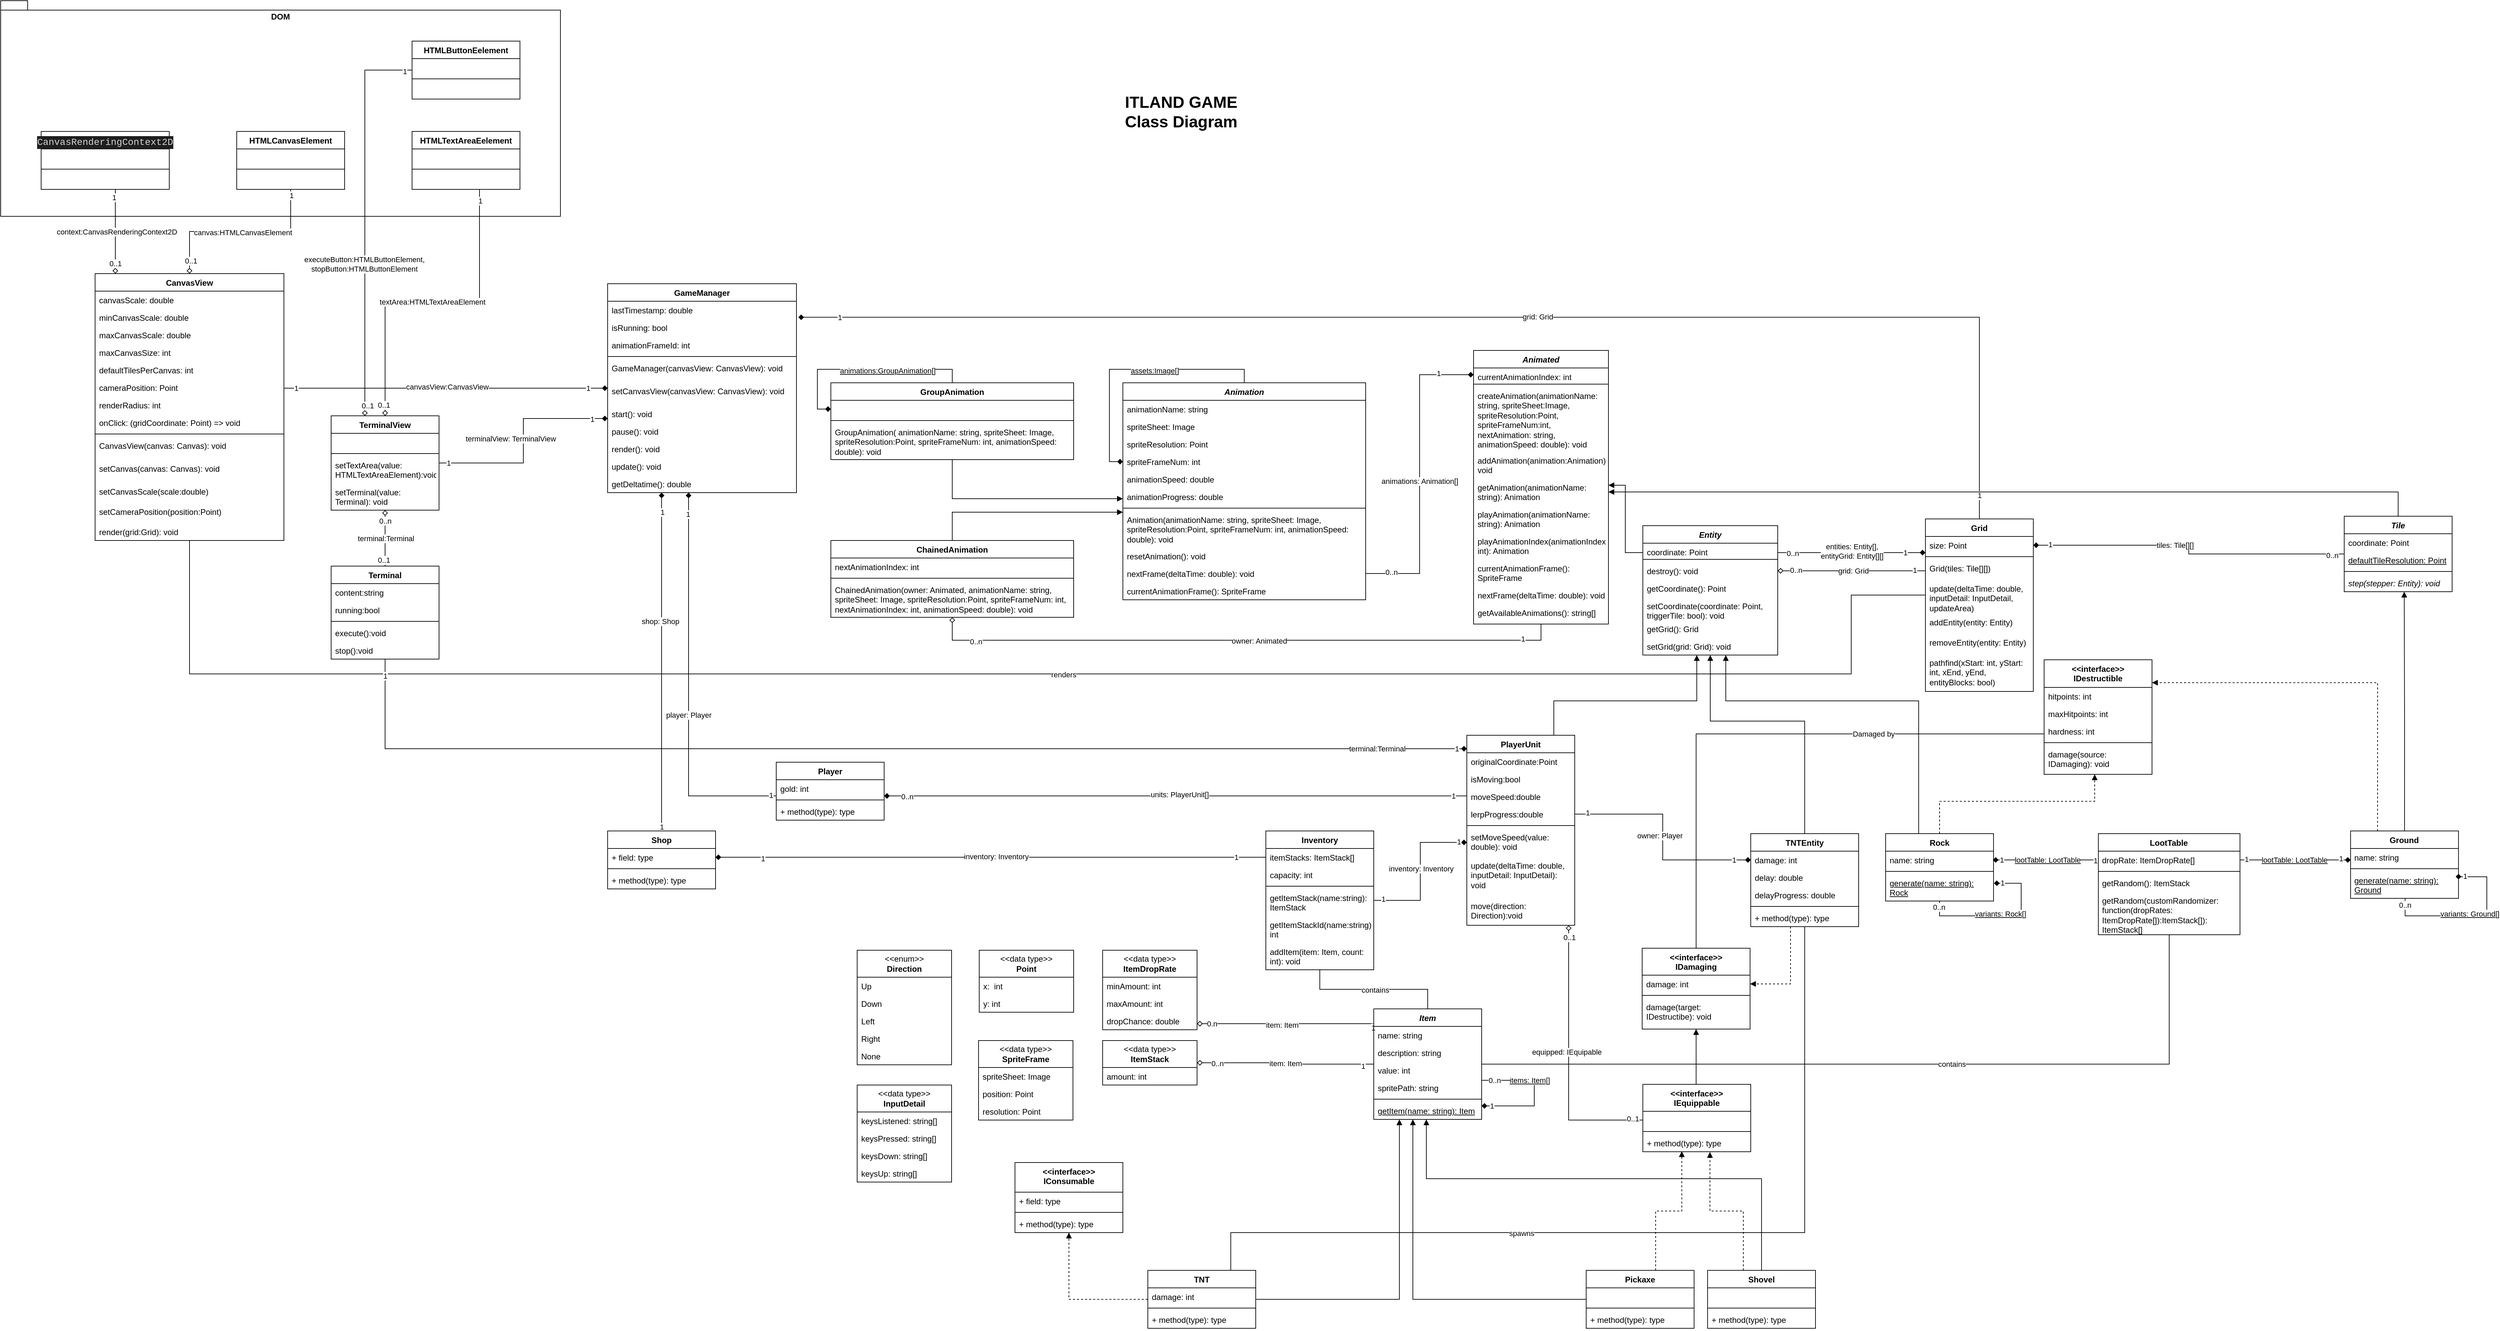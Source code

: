 <mxfile version="21.6.8" type="device">
  <diagram id="C5RBs43oDa-KdzZeNtuy" name="Page-1">
    <mxGraphModel dx="2161" dy="2951" grid="1" gridSize="10" guides="1" tooltips="1" connect="1" arrows="1" fold="1" page="1" pageScale="1" pageWidth="827" pageHeight="1169" math="0" shadow="0">
      <root>
        <mxCell id="WIyWlLk6GJQsqaUBKTNV-0" />
        <mxCell id="WIyWlLk6GJQsqaUBKTNV-1" parent="WIyWlLk6GJQsqaUBKTNV-0" />
        <mxCell id="rZjegIty8my_3wip-gkH-140" style="edgeStyle=orthogonalEdgeStyle;rounded=0;orthogonalLoop=1;jettySize=auto;html=1;endArrow=diamond;endFill=1;entryX=1.01;entryY=0.915;entryDx=0;entryDy=0;entryPerimeter=0;" parent="WIyWlLk6GJQsqaUBKTNV-1" source="rZjegIty8my_3wip-gkH-7" target="rZjegIty8my_3wip-gkH-136" edge="1">
          <mxGeometry relative="1" as="geometry" />
        </mxCell>
        <mxCell id="rZjegIty8my_3wip-gkH-207" value="1" style="edgeLabel;html=1;align=center;verticalAlign=middle;resizable=0;points=[];" parent="rZjegIty8my_3wip-gkH-140" vertex="1" connectable="0">
          <mxGeometry x="0.94" relative="1" as="geometry">
            <mxPoint as="offset" />
          </mxGeometry>
        </mxCell>
        <mxCell id="rZjegIty8my_3wip-gkH-208" value="1" style="edgeLabel;html=1;align=center;verticalAlign=middle;resizable=0;points=[];" parent="rZjegIty8my_3wip-gkH-140" vertex="1" connectable="0">
          <mxGeometry x="-0.966" relative="1" as="geometry">
            <mxPoint as="offset" />
          </mxGeometry>
        </mxCell>
        <mxCell id="rZjegIty8my_3wip-gkH-209" value="grid: Grid" style="edgeLabel;html=1;align=center;verticalAlign=middle;resizable=0;points=[];" parent="rZjegIty8my_3wip-gkH-140" vertex="1" connectable="0">
          <mxGeometry x="-0.069" y="-1" relative="1" as="geometry">
            <mxPoint as="offset" />
          </mxGeometry>
        </mxCell>
        <mxCell id="rZjegIty8my_3wip-gkH-7" value="Grid" style="swimlane;fontStyle=1;align=center;verticalAlign=top;childLayout=stackLayout;horizontal=1;startSize=26;horizontalStack=0;resizeParent=1;resizeParentMax=0;resizeLast=0;collapsible=1;marginBottom=0;whiteSpace=wrap;html=1;" parent="WIyWlLk6GJQsqaUBKTNV-1" vertex="1">
          <mxGeometry x="1404" y="-431" width="160" height="256" as="geometry">
            <mxRectangle x="990" y="-550" width="70" height="30" as="alternateBounds" />
          </mxGeometry>
        </mxCell>
        <mxCell id="ATvRBIu8b1MNuLwHgkCy-0" value="size: Point" style="text;strokeColor=none;fillColor=none;align=left;verticalAlign=top;spacingLeft=4;spacingRight=4;overflow=hidden;rotatable=0;points=[[0,0.5],[1,0.5]];portConstraint=eastwest;whiteSpace=wrap;html=1;" parent="rZjegIty8my_3wip-gkH-7" vertex="1">
          <mxGeometry y="26" width="160" height="26" as="geometry" />
        </mxCell>
        <mxCell id="rZjegIty8my_3wip-gkH-9" value="" style="line;strokeWidth=1;fillColor=none;align=left;verticalAlign=middle;spacingTop=-1;spacingLeft=3;spacingRight=3;rotatable=0;labelPosition=right;points=[];portConstraint=eastwest;strokeColor=inherit;" parent="rZjegIty8my_3wip-gkH-7" vertex="1">
          <mxGeometry y="52" width="160" height="8" as="geometry" />
        </mxCell>
        <mxCell id="ATvRBIu8b1MNuLwHgkCy-12" value="Grid(tiles: Tile[][])" style="text;strokeColor=none;fillColor=none;align=left;verticalAlign=top;spacingLeft=4;spacingRight=4;overflow=hidden;rotatable=0;points=[[0,0.5],[1,0.5]];portConstraint=eastwest;whiteSpace=wrap;html=1;" parent="rZjegIty8my_3wip-gkH-7" vertex="1">
          <mxGeometry y="60" width="160" height="30" as="geometry" />
        </mxCell>
        <mxCell id="ATvRBIu8b1MNuLwHgkCy-1" value="update(deltaTime: double, inputDetail: InputDetail, updateArea)" style="text;strokeColor=none;fillColor=none;align=left;verticalAlign=top;spacingLeft=4;spacingRight=4;overflow=hidden;rotatable=0;points=[[0,0.5],[1,0.5]];portConstraint=eastwest;whiteSpace=wrap;html=1;" parent="rZjegIty8my_3wip-gkH-7" vertex="1">
          <mxGeometry y="90" width="160" height="50" as="geometry" />
        </mxCell>
        <mxCell id="ATvRBIu8b1MNuLwHgkCy-5" value="addEntity(entity: Entity)" style="text;strokeColor=none;fillColor=none;align=left;verticalAlign=top;spacingLeft=4;spacingRight=4;overflow=hidden;rotatable=0;points=[[0,0.5],[1,0.5]];portConstraint=eastwest;whiteSpace=wrap;html=1;" parent="rZjegIty8my_3wip-gkH-7" vertex="1">
          <mxGeometry y="140" width="160" height="30" as="geometry" />
        </mxCell>
        <mxCell id="wb1uhN75TqXF_4sBnK4L-57" value="removeEntity(entity: Entity)" style="text;strokeColor=none;fillColor=none;align=left;verticalAlign=top;spacingLeft=4;spacingRight=4;overflow=hidden;rotatable=0;points=[[0,0.5],[1,0.5]];portConstraint=eastwest;whiteSpace=wrap;html=1;" parent="rZjegIty8my_3wip-gkH-7" vertex="1">
          <mxGeometry y="170" width="160" height="30" as="geometry" />
        </mxCell>
        <mxCell id="rZjegIty8my_3wip-gkH-10" value="pathfind(xStart: int, yStart: int, xEnd, yEnd, entityBlocks: bool)" style="text;strokeColor=none;fillColor=none;align=left;verticalAlign=top;spacingLeft=4;spacingRight=4;overflow=hidden;rotatable=0;points=[[0,0.5],[1,0.5]];portConstraint=eastwest;whiteSpace=wrap;html=1;" parent="rZjegIty8my_3wip-gkH-7" vertex="1">
          <mxGeometry y="200" width="160" height="56" as="geometry" />
        </mxCell>
        <mxCell id="rZjegIty8my_3wip-gkH-156" style="edgeStyle=orthogonalEdgeStyle;rounded=0;orthogonalLoop=1;jettySize=auto;html=1;endArrow=diamond;endFill=1;exitX=1;exitY=0.5;exitDx=0;exitDy=0;entryX=0;entryY=0.5;entryDx=0;entryDy=0;" parent="WIyWlLk6GJQsqaUBKTNV-1" source="rZjegIty8my_3wip-gkH-215" target="ATvRBIu8b1MNuLwHgkCy-135" edge="1">
          <mxGeometry relative="1" as="geometry">
            <mxPoint x="964" y="-445" as="targetPoint" />
          </mxGeometry>
        </mxCell>
        <mxCell id="rZjegIty8my_3wip-gkH-173" value="0..n" style="edgeLabel;html=1;align=center;verticalAlign=middle;resizable=0;points=[];" parent="rZjegIty8my_3wip-gkH-156" vertex="1" connectable="0">
          <mxGeometry x="-0.832" y="2" relative="1" as="geometry">
            <mxPoint as="offset" />
          </mxGeometry>
        </mxCell>
        <mxCell id="rZjegIty8my_3wip-gkH-174" value="1" style="edgeLabel;html=1;align=center;verticalAlign=middle;resizable=0;points=[];" parent="rZjegIty8my_3wip-gkH-156" vertex="1" connectable="0">
          <mxGeometry x="0.77" y="2" relative="1" as="geometry">
            <mxPoint as="offset" />
          </mxGeometry>
        </mxCell>
        <mxCell id="rZjegIty8my_3wip-gkH-184" value="animations: Animation[]" style="edgeLabel;html=1;align=center;verticalAlign=middle;resizable=0;points=[];" parent="rZjegIty8my_3wip-gkH-156" vertex="1" connectable="0">
          <mxGeometry x="-0.044" relative="1" as="geometry">
            <mxPoint as="offset" />
          </mxGeometry>
        </mxCell>
        <mxCell id="rZjegIty8my_3wip-gkH-35" value="&lt;i&gt;Animation&lt;/i&gt;" style="swimlane;fontStyle=1;align=center;verticalAlign=top;childLayout=stackLayout;horizontal=1;startSize=26;horizontalStack=0;resizeParent=1;resizeParentMax=0;resizeLast=0;collapsible=1;marginBottom=0;whiteSpace=wrap;html=1;" parent="WIyWlLk6GJQsqaUBKTNV-1" vertex="1">
          <mxGeometry x="214" y="-633" width="360" height="322" as="geometry">
            <mxRectangle x="-131" y="-465" width="100" height="30" as="alternateBounds" />
          </mxGeometry>
        </mxCell>
        <mxCell id="roftVuwWODX8qKFxfzQS-22" value="animationName: string" style="text;strokeColor=none;fillColor=none;align=left;verticalAlign=top;spacingLeft=4;spacingRight=4;overflow=hidden;rotatable=0;points=[[0,0.5],[1,0.5]];portConstraint=eastwest;whiteSpace=wrap;html=1;" parent="rZjegIty8my_3wip-gkH-35" vertex="1">
          <mxGeometry y="26" width="360" height="26" as="geometry" />
        </mxCell>
        <mxCell id="roftVuwWODX8qKFxfzQS-23" value="spriteSheet: Image" style="text;strokeColor=none;fillColor=none;align=left;verticalAlign=top;spacingLeft=4;spacingRight=4;overflow=hidden;rotatable=0;points=[[0,0.5],[1,0.5]];portConstraint=eastwest;whiteSpace=wrap;html=1;" parent="rZjegIty8my_3wip-gkH-35" vertex="1">
          <mxGeometry y="52" width="360" height="26" as="geometry" />
        </mxCell>
        <mxCell id="roftVuwWODX8qKFxfzQS-24" value="spriteResolution: Point" style="text;strokeColor=none;fillColor=none;align=left;verticalAlign=top;spacingLeft=4;spacingRight=4;overflow=hidden;rotatable=0;points=[[0,0.5],[1,0.5]];portConstraint=eastwest;whiteSpace=wrap;html=1;" parent="rZjegIty8my_3wip-gkH-35" vertex="1">
          <mxGeometry y="78" width="360" height="26" as="geometry" />
        </mxCell>
        <mxCell id="roftVuwWODX8qKFxfzQS-21" value="spriteFrameNum: int" style="text;strokeColor=none;fillColor=none;align=left;verticalAlign=top;spacingLeft=4;spacingRight=4;overflow=hidden;rotatable=0;points=[[0,0.5],[1,0.5]];portConstraint=eastwest;whiteSpace=wrap;html=1;" parent="rZjegIty8my_3wip-gkH-35" vertex="1">
          <mxGeometry y="104" width="360" height="26" as="geometry" />
        </mxCell>
        <mxCell id="rZjegIty8my_3wip-gkH-214" value="animationSpeed: double&lt;br&gt;" style="text;strokeColor=none;fillColor=none;align=left;verticalAlign=top;spacingLeft=4;spacingRight=4;overflow=hidden;rotatable=0;points=[[0,0.5],[1,0.5]];portConstraint=eastwest;whiteSpace=wrap;html=1;" parent="rZjegIty8my_3wip-gkH-35" vertex="1">
          <mxGeometry y="130" width="360" height="26" as="geometry" />
        </mxCell>
        <mxCell id="roftVuwWODX8qKFxfzQS-36" value="animationProgress: double" style="text;strokeColor=none;fillColor=none;align=left;verticalAlign=top;spacingLeft=4;spacingRight=4;overflow=hidden;rotatable=0;points=[[0,0.5],[1,0.5]];portConstraint=eastwest;whiteSpace=wrap;html=1;" parent="rZjegIty8my_3wip-gkH-35" vertex="1">
          <mxGeometry y="156" width="360" height="26" as="geometry" />
        </mxCell>
        <mxCell id="rZjegIty8my_3wip-gkH-37" value="" style="line;strokeWidth=1;fillColor=none;align=left;verticalAlign=middle;spacingTop=-1;spacingLeft=3;spacingRight=3;rotatable=0;labelPosition=right;points=[];portConstraint=eastwest;strokeColor=inherit;" parent="rZjegIty8my_3wip-gkH-35" vertex="1">
          <mxGeometry y="182" width="360" height="8" as="geometry" />
        </mxCell>
        <mxCell id="rZjegIty8my_3wip-gkH-170" value="Animation(animationName: string, spriteSheet: Image, spriteResolution:Point, spriteFrameNum: int, animationSpeed: double): void" style="text;strokeColor=none;fillColor=none;align=left;verticalAlign=top;spacingLeft=4;spacingRight=4;overflow=hidden;rotatable=0;points=[[0,0.5],[1,0.5]];portConstraint=eastwest;whiteSpace=wrap;html=1;" parent="rZjegIty8my_3wip-gkH-35" vertex="1">
          <mxGeometry y="190" width="360" height="54" as="geometry" />
        </mxCell>
        <mxCell id="rZjegIty8my_3wip-gkH-171" value="resetAnimation(): void" style="text;strokeColor=none;fillColor=none;align=left;verticalAlign=top;spacingLeft=4;spacingRight=4;overflow=hidden;rotatable=0;points=[[0,0.5],[1,0.5]];portConstraint=eastwest;whiteSpace=wrap;html=1;" parent="rZjegIty8my_3wip-gkH-35" vertex="1">
          <mxGeometry y="244" width="360" height="26" as="geometry" />
        </mxCell>
        <mxCell id="rZjegIty8my_3wip-gkH-215" value="nextFrame(deltaTime: double): void" style="text;strokeColor=none;fillColor=none;align=left;verticalAlign=top;spacingLeft=4;spacingRight=4;overflow=hidden;rotatable=0;points=[[0,0.5],[1,0.5]];portConstraint=eastwest;whiteSpace=wrap;html=1;" parent="rZjegIty8my_3wip-gkH-35" vertex="1">
          <mxGeometry y="270" width="360" height="26" as="geometry" />
        </mxCell>
        <mxCell id="rZjegIty8my_3wip-gkH-181" value="currentAnimationFrame(): SpriteFrame" style="text;strokeColor=none;fillColor=none;align=left;verticalAlign=top;spacingLeft=4;spacingRight=4;overflow=hidden;rotatable=0;points=[[0,0.5],[1,0.5]];portConstraint=eastwest;whiteSpace=wrap;html=1;" parent="rZjegIty8my_3wip-gkH-35" vertex="1">
          <mxGeometry y="296" width="360" height="26" as="geometry" />
        </mxCell>
        <mxCell id="wb1uhN75TqXF_4sBnK4L-0" style="edgeStyle=orthogonalEdgeStyle;rounded=0;orthogonalLoop=1;jettySize=auto;html=1;entryX=0;entryY=0.5;entryDx=0;entryDy=0;endArrow=diamond;endFill=1;" parent="rZjegIty8my_3wip-gkH-35" source="rZjegIty8my_3wip-gkH-35" target="roftVuwWODX8qKFxfzQS-21" edge="1">
          <mxGeometry relative="1" as="geometry" />
        </mxCell>
        <mxCell id="wb1uhN75TqXF_4sBnK4L-2" value="&lt;u&gt;assets:Image[]&lt;/u&gt;" style="edgeLabel;html=1;align=center;verticalAlign=middle;resizable=0;points=[];" parent="wb1uhN75TqXF_4sBnK4L-0" vertex="1" connectable="0">
          <mxGeometry x="-0.061" y="3" relative="1" as="geometry">
            <mxPoint x="24" y="-1" as="offset" />
          </mxGeometry>
        </mxCell>
        <mxCell id="rZjegIty8my_3wip-gkH-134" style="edgeStyle=orthogonalEdgeStyle;rounded=0;orthogonalLoop=1;jettySize=auto;html=1;endArrow=diamond;endFill=1;entryX=1;entryY=0.5;entryDx=0;entryDy=0;" parent="WIyWlLk6GJQsqaUBKTNV-1" source="ATvRBIu8b1MNuLwHgkCy-127" target="ATvRBIu8b1MNuLwHgkCy-0" edge="1">
          <mxGeometry relative="1" as="geometry">
            <mxPoint x="2025" y="-391.982" as="sourcePoint" />
            <mxPoint x="1525" y="-131" as="targetPoint" />
            <Array as="points" />
          </mxGeometry>
        </mxCell>
        <mxCell id="rZjegIty8my_3wip-gkH-186" value="tiles: Tile[][]" style="edgeLabel;html=1;align=center;verticalAlign=middle;resizable=0;points=[];" parent="rZjegIty8my_3wip-gkH-134" vertex="1" connectable="0">
          <mxGeometry x="0.116" relative="1" as="geometry">
            <mxPoint as="offset" />
          </mxGeometry>
        </mxCell>
        <mxCell id="rZjegIty8my_3wip-gkH-190" value="1" style="edgeLabel;html=1;align=center;verticalAlign=middle;resizable=0;points=[];" parent="rZjegIty8my_3wip-gkH-134" vertex="1" connectable="0">
          <mxGeometry x="0.896" y="-1" relative="1" as="geometry">
            <mxPoint as="offset" />
          </mxGeometry>
        </mxCell>
        <mxCell id="rZjegIty8my_3wip-gkH-191" value="0..n" style="edgeLabel;html=1;align=center;verticalAlign=middle;resizable=0;points=[];" parent="rZjegIty8my_3wip-gkH-134" vertex="1" connectable="0">
          <mxGeometry x="-0.923" y="2" relative="1" as="geometry">
            <mxPoint as="offset" />
          </mxGeometry>
        </mxCell>
        <mxCell id="ATvRBIu8b1MNuLwHgkCy-44" style="edgeStyle=orthogonalEdgeStyle;rounded=0;orthogonalLoop=1;jettySize=auto;html=1;exitX=0.25;exitY=0;exitDx=0;exitDy=0;dashed=1;endArrow=block;endFill=1;" parent="WIyWlLk6GJQsqaUBKTNV-1" source="rZjegIty8my_3wip-gkH-79" target="ATvRBIu8b1MNuLwHgkCy-40" edge="1">
          <mxGeometry relative="1" as="geometry">
            <Array as="points">
              <mxPoint x="2075" y="-188" />
            </Array>
          </mxGeometry>
        </mxCell>
        <mxCell id="rZjegIty8my_3wip-gkH-155" style="edgeStyle=orthogonalEdgeStyle;rounded=0;orthogonalLoop=1;jettySize=auto;html=1;endArrow=diamond;endFill=1;" parent="WIyWlLk6GJQsqaUBKTNV-1" source="rZjegIty8my_3wip-gkH-45" target="rZjegIty8my_3wip-gkH-66" edge="1">
          <mxGeometry relative="1" as="geometry" />
        </mxCell>
        <mxCell id="rZjegIty8my_3wip-gkH-175" value="1" style="edgeLabel;html=1;align=center;verticalAlign=middle;resizable=0;points=[];" parent="rZjegIty8my_3wip-gkH-155" vertex="1" connectable="0">
          <mxGeometry x="-0.878" y="2" relative="1" as="geometry">
            <mxPoint as="offset" />
          </mxGeometry>
        </mxCell>
        <mxCell id="rZjegIty8my_3wip-gkH-176" value="1" style="edgeLabel;html=1;align=center;verticalAlign=middle;resizable=0;points=[];" parent="rZjegIty8my_3wip-gkH-155" vertex="1" connectable="0">
          <mxGeometry x="0.892" y="1" relative="1" as="geometry">
            <mxPoint as="offset" />
          </mxGeometry>
        </mxCell>
        <mxCell id="rZjegIty8my_3wip-gkH-227" value="inventory: Inventory" style="edgeLabel;html=1;align=center;verticalAlign=middle;resizable=0;points=[];" parent="rZjegIty8my_3wip-gkH-155" vertex="1" connectable="0">
          <mxGeometry x="0.036" y="-1" relative="1" as="geometry">
            <mxPoint as="offset" />
          </mxGeometry>
        </mxCell>
        <mxCell id="rZjegIty8my_3wip-gkH-45" value="Inventory" style="swimlane;fontStyle=1;align=center;verticalAlign=top;childLayout=stackLayout;horizontal=1;startSize=26;horizontalStack=0;resizeParent=1;resizeParentMax=0;resizeLast=0;collapsible=1;marginBottom=0;whiteSpace=wrap;html=1;" parent="WIyWlLk6GJQsqaUBKTNV-1" vertex="1">
          <mxGeometry x="426" y="32" width="160" height="206" as="geometry">
            <mxRectangle x="209" y="556" width="90" height="30" as="alternateBounds" />
          </mxGeometry>
        </mxCell>
        <mxCell id="rZjegIty8my_3wip-gkH-46" value="itemStacks: ItemStack[]" style="text;strokeColor=none;fillColor=none;align=left;verticalAlign=top;spacingLeft=4;spacingRight=4;overflow=hidden;rotatable=0;points=[[0,0.5],[1,0.5]];portConstraint=eastwest;whiteSpace=wrap;html=1;" parent="rZjegIty8my_3wip-gkH-45" vertex="1">
          <mxGeometry y="26" width="160" height="26" as="geometry" />
        </mxCell>
        <mxCell id="roftVuwWODX8qKFxfzQS-13" value="capacity: int" style="text;strokeColor=none;fillColor=none;align=left;verticalAlign=top;spacingLeft=4;spacingRight=4;overflow=hidden;rotatable=0;points=[[0,0.5],[1,0.5]];portConstraint=eastwest;whiteSpace=wrap;html=1;" parent="rZjegIty8my_3wip-gkH-45" vertex="1">
          <mxGeometry y="52" width="160" height="26" as="geometry" />
        </mxCell>
        <mxCell id="rZjegIty8my_3wip-gkH-47" value="" style="line;strokeWidth=1;fillColor=none;align=left;verticalAlign=middle;spacingTop=-1;spacingLeft=3;spacingRight=3;rotatable=0;labelPosition=right;points=[];portConstraint=eastwest;strokeColor=inherit;" parent="rZjegIty8my_3wip-gkH-45" vertex="1">
          <mxGeometry y="78" width="160" height="8" as="geometry" />
        </mxCell>
        <mxCell id="rZjegIty8my_3wip-gkH-48" value="getItemStack(name:string): ItemStack" style="text;strokeColor=none;fillColor=none;align=left;verticalAlign=top;spacingLeft=4;spacingRight=4;overflow=hidden;rotatable=0;points=[[0,0.5],[1,0.5]];portConstraint=eastwest;whiteSpace=wrap;html=1;" parent="rZjegIty8my_3wip-gkH-45" vertex="1">
          <mxGeometry y="86" width="160" height="40" as="geometry" />
        </mxCell>
        <mxCell id="ATvRBIu8b1MNuLwHgkCy-91" value="getItemStackId(name:string): int" style="text;strokeColor=none;fillColor=none;align=left;verticalAlign=top;spacingLeft=4;spacingRight=4;overflow=hidden;rotatable=0;points=[[0,0.5],[1,0.5]];portConstraint=eastwest;whiteSpace=wrap;html=1;" parent="rZjegIty8my_3wip-gkH-45" vertex="1">
          <mxGeometry y="126" width="160" height="40" as="geometry" />
        </mxCell>
        <mxCell id="roftVuwWODX8qKFxfzQS-14" value="addItem(item: Item, count: int): void" style="text;strokeColor=none;fillColor=none;align=left;verticalAlign=top;spacingLeft=4;spacingRight=4;overflow=hidden;rotatable=0;points=[[0,0.5],[1,0.5]];portConstraint=eastwest;whiteSpace=wrap;html=1;" parent="rZjegIty8my_3wip-gkH-45" vertex="1">
          <mxGeometry y="166" width="160" height="40" as="geometry" />
        </mxCell>
        <mxCell id="rZjegIty8my_3wip-gkH-149" style="edgeStyle=orthogonalEdgeStyle;rounded=0;orthogonalLoop=1;jettySize=auto;html=1;endArrow=none;endFill=0;" parent="WIyWlLk6GJQsqaUBKTNV-1" source="rZjegIty8my_3wip-gkH-49" target="rZjegIty8my_3wip-gkH-143" edge="1">
          <mxGeometry relative="1" as="geometry" />
        </mxCell>
        <mxCell id="rZjegIty8my_3wip-gkH-201" value="contains" style="edgeLabel;html=1;align=center;verticalAlign=middle;resizable=0;points=[];" parent="rZjegIty8my_3wip-gkH-149" vertex="1" connectable="0">
          <mxGeometry x="0.151" relative="1" as="geometry">
            <mxPoint as="offset" />
          </mxGeometry>
        </mxCell>
        <mxCell id="rZjegIty8my_3wip-gkH-153" style="edgeStyle=orthogonalEdgeStyle;rounded=0;orthogonalLoop=1;jettySize=auto;html=1;endArrow=none;endFill=0;" parent="WIyWlLk6GJQsqaUBKTNV-1" source="rZjegIty8my_3wip-gkH-49" target="rZjegIty8my_3wip-gkH-45" edge="1">
          <mxGeometry relative="1" as="geometry" />
        </mxCell>
        <mxCell id="ATvRBIu8b1MNuLwHgkCy-70" value="contains" style="edgeLabel;html=1;align=center;verticalAlign=middle;resizable=0;points=[];" parent="rZjegIty8my_3wip-gkH-153" vertex="1" connectable="0">
          <mxGeometry x="-0.015" y="1" relative="1" as="geometry">
            <mxPoint as="offset" />
          </mxGeometry>
        </mxCell>
        <mxCell id="ATvRBIu8b1MNuLwHgkCy-55" style="edgeStyle=orthogonalEdgeStyle;rounded=0;orthogonalLoop=1;jettySize=auto;html=1;entryX=1;entryY=0.5;entryDx=0;entryDy=0;endArrow=diamond;endFill=0;" parent="WIyWlLk6GJQsqaUBKTNV-1" source="rZjegIty8my_3wip-gkH-49" target="ATvRBIu8b1MNuLwHgkCy-52" edge="1">
          <mxGeometry relative="1" as="geometry" />
        </mxCell>
        <mxCell id="ATvRBIu8b1MNuLwHgkCy-56" value="0..n" style="edgeLabel;html=1;align=center;verticalAlign=middle;resizable=0;points=[];" parent="ATvRBIu8b1MNuLwHgkCy-55" vertex="1" connectable="0">
          <mxGeometry x="0.882" y="1" relative="1" as="geometry">
            <mxPoint x="14" as="offset" />
          </mxGeometry>
        </mxCell>
        <mxCell id="ATvRBIu8b1MNuLwHgkCy-57" value="1" style="edgeLabel;html=1;align=center;verticalAlign=middle;resizable=0;points=[];" parent="ATvRBIu8b1MNuLwHgkCy-55" vertex="1" connectable="0">
          <mxGeometry x="-0.876" y="3" relative="1" as="geometry">
            <mxPoint as="offset" />
          </mxGeometry>
        </mxCell>
        <mxCell id="ATvRBIu8b1MNuLwHgkCy-59" value="item: Item" style="edgeLabel;html=1;align=center;verticalAlign=middle;resizable=0;points=[];" parent="ATvRBIu8b1MNuLwHgkCy-55" vertex="1" connectable="0">
          <mxGeometry x="0.005" y="1" relative="1" as="geometry">
            <mxPoint x="1" as="offset" />
          </mxGeometry>
        </mxCell>
        <mxCell id="ATvRBIu8b1MNuLwHgkCy-63" style="edgeStyle=orthogonalEdgeStyle;rounded=0;orthogonalLoop=1;jettySize=auto;html=1;exitX=0;exitY=0.25;exitDx=0;exitDy=0;endArrow=diamond;endFill=0;" parent="WIyWlLk6GJQsqaUBKTNV-1" source="rZjegIty8my_3wip-gkH-49" target="ATvRBIu8b1MNuLwHgkCy-61" edge="1">
          <mxGeometry relative="1" as="geometry">
            <mxPoint x="344" y="212" as="targetPoint" />
            <Array as="points">
              <mxPoint x="586" y="318" />
            </Array>
          </mxGeometry>
        </mxCell>
        <mxCell id="ATvRBIu8b1MNuLwHgkCy-64" value="1" style="edgeLabel;html=1;align=center;verticalAlign=middle;resizable=0;points=[];" parent="ATvRBIu8b1MNuLwHgkCy-63" vertex="1" connectable="0">
          <mxGeometry x="-0.907" y="1" relative="1" as="geometry">
            <mxPoint as="offset" />
          </mxGeometry>
        </mxCell>
        <mxCell id="ATvRBIu8b1MNuLwHgkCy-65" value="0.n" style="edgeLabel;html=1;align=center;verticalAlign=middle;resizable=0;points=[];" parent="ATvRBIu8b1MNuLwHgkCy-63" vertex="1" connectable="0">
          <mxGeometry x="0.844" relative="1" as="geometry">
            <mxPoint as="offset" />
          </mxGeometry>
        </mxCell>
        <mxCell id="ATvRBIu8b1MNuLwHgkCy-66" value="item: Item" style="edgeLabel;html=1;align=center;verticalAlign=middle;resizable=0;points=[];" parent="ATvRBIu8b1MNuLwHgkCy-63" vertex="1" connectable="0">
          <mxGeometry x="0.259" y="-1" relative="1" as="geometry">
            <mxPoint x="22" y="3" as="offset" />
          </mxGeometry>
        </mxCell>
        <mxCell id="rZjegIty8my_3wip-gkH-49" value="&lt;i&gt;Item&lt;/i&gt;" style="swimlane;fontStyle=1;align=center;verticalAlign=top;childLayout=stackLayout;horizontal=1;startSize=26;horizontalStack=0;resizeParent=1;resizeParentMax=0;resizeLast=0;collapsible=1;marginBottom=0;whiteSpace=wrap;html=1;" parent="WIyWlLk6GJQsqaUBKTNV-1" vertex="1">
          <mxGeometry x="586" y="296" width="160" height="164" as="geometry">
            <mxRectangle x="172" y="384" width="70" height="30" as="alternateBounds" />
          </mxGeometry>
        </mxCell>
        <mxCell id="rZjegIty8my_3wip-gkH-50" value="name: string" style="text;strokeColor=none;fillColor=none;align=left;verticalAlign=top;spacingLeft=4;spacingRight=4;overflow=hidden;rotatable=0;points=[[0,0.5],[1,0.5]];portConstraint=eastwest;whiteSpace=wrap;html=1;" parent="rZjegIty8my_3wip-gkH-49" vertex="1">
          <mxGeometry y="26" width="160" height="26" as="geometry" />
        </mxCell>
        <mxCell id="ATvRBIu8b1MNuLwHgkCy-75" value="description: string" style="text;strokeColor=none;fillColor=none;align=left;verticalAlign=top;spacingLeft=4;spacingRight=4;overflow=hidden;rotatable=0;points=[[0,0.5],[1,0.5]];portConstraint=eastwest;whiteSpace=wrap;html=1;" parent="rZjegIty8my_3wip-gkH-49" vertex="1">
          <mxGeometry y="52" width="160" height="26" as="geometry" />
        </mxCell>
        <mxCell id="ATvRBIu8b1MNuLwHgkCy-76" value="value: int" style="text;strokeColor=none;fillColor=none;align=left;verticalAlign=top;spacingLeft=4;spacingRight=4;overflow=hidden;rotatable=0;points=[[0,0.5],[1,0.5]];portConstraint=eastwest;whiteSpace=wrap;html=1;" parent="rZjegIty8my_3wip-gkH-49" vertex="1">
          <mxGeometry y="78" width="160" height="26" as="geometry" />
        </mxCell>
        <mxCell id="ATvRBIu8b1MNuLwHgkCy-84" value="spritePath: string" style="text;strokeColor=none;fillColor=none;align=left;verticalAlign=top;spacingLeft=4;spacingRight=4;overflow=hidden;rotatable=0;points=[[0,0.5],[1,0.5]];portConstraint=eastwest;whiteSpace=wrap;html=1;" parent="rZjegIty8my_3wip-gkH-49" vertex="1">
          <mxGeometry y="104" width="160" height="26" as="geometry" />
        </mxCell>
        <mxCell id="rZjegIty8my_3wip-gkH-51" value="" style="line;strokeWidth=1;fillColor=none;align=left;verticalAlign=middle;spacingTop=-1;spacingLeft=3;spacingRight=3;rotatable=0;labelPosition=right;points=[];portConstraint=eastwest;strokeColor=inherit;" parent="rZjegIty8my_3wip-gkH-49" vertex="1">
          <mxGeometry y="130" width="160" height="8" as="geometry" />
        </mxCell>
        <mxCell id="rZjegIty8my_3wip-gkH-52" value="&lt;u&gt;getItem(name: string): Item&lt;/u&gt;" style="text;strokeColor=none;fillColor=none;align=left;verticalAlign=top;spacingLeft=4;spacingRight=4;overflow=hidden;rotatable=0;points=[[0,0.5],[1,0.5]];portConstraint=eastwest;whiteSpace=wrap;html=1;" parent="rZjegIty8my_3wip-gkH-49" vertex="1">
          <mxGeometry y="138" width="160" height="26" as="geometry" />
        </mxCell>
        <mxCell id="rZjegIty8my_3wip-gkH-133" style="edgeStyle=orthogonalEdgeStyle;rounded=0;orthogonalLoop=1;jettySize=auto;html=1;endArrow=diamond;endFill=1;" parent="WIyWlLk6GJQsqaUBKTNV-1" source="ATvRBIu8b1MNuLwHgkCy-24" target="rZjegIty8my_3wip-gkH-7" edge="1">
          <mxGeometry relative="1" as="geometry">
            <mxPoint x="1165" y="-391.957" as="sourcePoint" />
            <mxPoint x="1384.12" y="-380.326" as="targetPoint" />
            <Array as="points">
              <mxPoint x="1344" y="-381" />
              <mxPoint x="1344" y="-381" />
            </Array>
          </mxGeometry>
        </mxCell>
        <mxCell id="rZjegIty8my_3wip-gkH-185" value="entities: Entity[],&lt;br&gt;entityGrid: Entity[][]" style="edgeLabel;html=1;align=center;verticalAlign=middle;resizable=0;points=[];" parent="rZjegIty8my_3wip-gkH-133" vertex="1" connectable="0">
          <mxGeometry x="0.017" y="2" relative="1" as="geometry">
            <mxPoint x="-2" as="offset" />
          </mxGeometry>
        </mxCell>
        <mxCell id="rZjegIty8my_3wip-gkH-188" value="1" style="edgeLabel;html=1;align=center;verticalAlign=middle;resizable=0;points=[];" parent="rZjegIty8my_3wip-gkH-133" vertex="1" connectable="0">
          <mxGeometry x="0.863" y="-3" relative="1" as="geometry">
            <mxPoint x="-15" y="-3" as="offset" />
          </mxGeometry>
        </mxCell>
        <mxCell id="rZjegIty8my_3wip-gkH-189" value="0..n" style="edgeLabel;html=1;align=center;verticalAlign=middle;resizable=0;points=[];" parent="rZjegIty8my_3wip-gkH-133" vertex="1" connectable="0">
          <mxGeometry x="-0.871" y="-2" relative="1" as="geometry">
            <mxPoint x="8" y="-1" as="offset" />
          </mxGeometry>
        </mxCell>
        <mxCell id="rZjegIty8my_3wip-gkH-151" style="edgeStyle=orthogonalEdgeStyle;rounded=0;orthogonalLoop=1;jettySize=auto;html=1;endArrow=block;endFill=1;" parent="WIyWlLk6GJQsqaUBKTNV-1" source="rZjegIty8my_3wip-gkH-63" target="ATvRBIu8b1MNuLwHgkCy-24" edge="1">
          <mxGeometry relative="1" as="geometry">
            <Array as="points">
              <mxPoint x="853" y="-161" />
              <mxPoint x="1065" y="-161" />
            </Array>
            <mxPoint x="1074" y="-251" as="targetPoint" />
          </mxGeometry>
        </mxCell>
        <mxCell id="roftVuwWODX8qKFxfzQS-5" style="edgeStyle=orthogonalEdgeStyle;rounded=0;orthogonalLoop=1;jettySize=auto;html=1;endArrow=diamond;endFill=1;" parent="WIyWlLk6GJQsqaUBKTNV-1" source="rZjegIty8my_3wip-gkH-63" target="roftVuwWODX8qKFxfzQS-0" edge="1">
          <mxGeometry relative="1" as="geometry">
            <Array as="points">
              <mxPoint x="280" y="-20" />
              <mxPoint x="280" y="-20" />
            </Array>
          </mxGeometry>
        </mxCell>
        <mxCell id="roftVuwWODX8qKFxfzQS-6" value="0..n" style="edgeLabel;html=1;align=center;verticalAlign=middle;resizable=0;points=[];" parent="roftVuwWODX8qKFxfzQS-5" vertex="1" connectable="0">
          <mxGeometry x="0.923" y="1" relative="1" as="geometry">
            <mxPoint as="offset" />
          </mxGeometry>
        </mxCell>
        <mxCell id="roftVuwWODX8qKFxfzQS-7" value="1" style="edgeLabel;html=1;align=center;verticalAlign=middle;resizable=0;points=[];" parent="roftVuwWODX8qKFxfzQS-5" vertex="1" connectable="0">
          <mxGeometry x="-0.953" relative="1" as="geometry">
            <mxPoint as="offset" />
          </mxGeometry>
        </mxCell>
        <mxCell id="roftVuwWODX8qKFxfzQS-8" value="units: PlayerUnit[]" style="edgeLabel;html=1;align=center;verticalAlign=middle;resizable=0;points=[];" parent="roftVuwWODX8qKFxfzQS-5" vertex="1" connectable="0">
          <mxGeometry x="-0.013" y="-2" relative="1" as="geometry">
            <mxPoint as="offset" />
          </mxGeometry>
        </mxCell>
        <mxCell id="rZjegIty8my_3wip-gkH-63" value="PlayerUnit" style="swimlane;fontStyle=1;align=center;verticalAlign=top;childLayout=stackLayout;horizontal=1;startSize=26;horizontalStack=0;resizeParent=1;resizeParentMax=0;resizeLast=0;collapsible=1;marginBottom=0;whiteSpace=wrap;html=1;" parent="WIyWlLk6GJQsqaUBKTNV-1" vertex="1">
          <mxGeometry x="724" y="-110" width="160" height="282" as="geometry">
            <mxRectangle x="400" y="392" width="80" height="30" as="alternateBounds" />
          </mxGeometry>
        </mxCell>
        <mxCell id="grkpc-0bP40n8Ppt4jhJ-7" value="originalCoordinate:Point" style="text;strokeColor=none;fillColor=none;align=left;verticalAlign=top;spacingLeft=4;spacingRight=4;overflow=hidden;rotatable=0;points=[[0,0.5],[1,0.5]];portConstraint=eastwest;whiteSpace=wrap;html=1;" vertex="1" parent="rZjegIty8my_3wip-gkH-63">
          <mxGeometry y="26" width="160" height="26" as="geometry" />
        </mxCell>
        <mxCell id="grkpc-0bP40n8Ppt4jhJ-8" value="isMoving:bool" style="text;strokeColor=none;fillColor=none;align=left;verticalAlign=top;spacingLeft=4;spacingRight=4;overflow=hidden;rotatable=0;points=[[0,0.5],[1,0.5]];portConstraint=eastwest;whiteSpace=wrap;html=1;" vertex="1" parent="rZjegIty8my_3wip-gkH-63">
          <mxGeometry y="52" width="160" height="26" as="geometry" />
        </mxCell>
        <mxCell id="grkpc-0bP40n8Ppt4jhJ-9" value="moveSpeed:double" style="text;strokeColor=none;fillColor=none;align=left;verticalAlign=top;spacingLeft=4;spacingRight=4;overflow=hidden;rotatable=0;points=[[0,0.5],[1,0.5]];portConstraint=eastwest;whiteSpace=wrap;html=1;" vertex="1" parent="rZjegIty8my_3wip-gkH-63">
          <mxGeometry y="78" width="160" height="26" as="geometry" />
        </mxCell>
        <mxCell id="rZjegIty8my_3wip-gkH-64" value="lerpProgress:double" style="text;strokeColor=none;fillColor=none;align=left;verticalAlign=top;spacingLeft=4;spacingRight=4;overflow=hidden;rotatable=0;points=[[0,0.5],[1,0.5]];portConstraint=eastwest;whiteSpace=wrap;html=1;" parent="rZjegIty8my_3wip-gkH-63" vertex="1">
          <mxGeometry y="104" width="160" height="26" as="geometry" />
        </mxCell>
        <mxCell id="rZjegIty8my_3wip-gkH-65" value="" style="line;strokeWidth=1;fillColor=none;align=left;verticalAlign=middle;spacingTop=-1;spacingLeft=3;spacingRight=3;rotatable=0;labelPosition=right;points=[];portConstraint=eastwest;strokeColor=inherit;" parent="rZjegIty8my_3wip-gkH-63" vertex="1">
          <mxGeometry y="130" width="160" height="8" as="geometry" />
        </mxCell>
        <mxCell id="rZjegIty8my_3wip-gkH-66" value="setMoveSpeed(value: double): void" style="text;strokeColor=none;fillColor=none;align=left;verticalAlign=top;spacingLeft=4;spacingRight=4;overflow=hidden;rotatable=0;points=[[0,0.5],[1,0.5]];portConstraint=eastwest;whiteSpace=wrap;html=1;" parent="rZjegIty8my_3wip-gkH-63" vertex="1">
          <mxGeometry y="138" width="160" height="42" as="geometry" />
        </mxCell>
        <mxCell id="grkpc-0bP40n8Ppt4jhJ-10" value="update(deltaTime: double, inputDetail: InputDetail): void" style="text;strokeColor=none;fillColor=none;align=left;verticalAlign=top;spacingLeft=4;spacingRight=4;overflow=hidden;rotatable=0;points=[[0,0.5],[1,0.5]];portConstraint=eastwest;whiteSpace=wrap;html=1;" vertex="1" parent="rZjegIty8my_3wip-gkH-63">
          <mxGeometry y="180" width="160" height="60" as="geometry" />
        </mxCell>
        <mxCell id="grkpc-0bP40n8Ppt4jhJ-11" value="move(direction: Direction):void" style="text;strokeColor=none;fillColor=none;align=left;verticalAlign=top;spacingLeft=4;spacingRight=4;overflow=hidden;rotatable=0;points=[[0,0.5],[1,0.5]];portConstraint=eastwest;whiteSpace=wrap;html=1;" vertex="1" parent="rZjegIty8my_3wip-gkH-63">
          <mxGeometry y="240" width="160" height="42" as="geometry" />
        </mxCell>
        <mxCell id="rZjegIty8my_3wip-gkH-152" style="edgeStyle=orthogonalEdgeStyle;rounded=0;orthogonalLoop=1;jettySize=auto;html=1;endArrow=block;endFill=1;" parent="WIyWlLk6GJQsqaUBKTNV-1" source="rZjegIty8my_3wip-gkH-74" target="ATvRBIu8b1MNuLwHgkCy-24" edge="1">
          <mxGeometry relative="1" as="geometry">
            <mxPoint x="1083.8" y="-431.15" as="targetPoint" />
            <Array as="points">
              <mxPoint x="1225" y="-131" />
              <mxPoint x="1085" y="-131" />
            </Array>
          </mxGeometry>
        </mxCell>
        <mxCell id="ATvRBIu8b1MNuLwHgkCy-145" style="edgeStyle=orthogonalEdgeStyle;rounded=0;orthogonalLoop=1;jettySize=auto;html=1;entryX=1;entryY=0.5;entryDx=0;entryDy=0;dashed=1;endArrow=block;endFill=1;" parent="WIyWlLk6GJQsqaUBKTNV-1" source="rZjegIty8my_3wip-gkH-74" target="ATvRBIu8b1MNuLwHgkCy-119" edge="1">
          <mxGeometry relative="1" as="geometry">
            <Array as="points">
              <mxPoint x="1204" y="259" />
            </Array>
          </mxGeometry>
        </mxCell>
        <mxCell id="rZjegIty8my_3wip-gkH-74" value="TNTEntity&lt;br&gt;" style="swimlane;fontStyle=1;align=center;verticalAlign=top;childLayout=stackLayout;horizontal=1;startSize=26;horizontalStack=0;resizeParent=1;resizeParentMax=0;resizeLast=0;collapsible=1;marginBottom=0;whiteSpace=wrap;html=1;" parent="WIyWlLk6GJQsqaUBKTNV-1" vertex="1">
          <mxGeometry x="1145" y="36" width="160" height="138" as="geometry" />
        </mxCell>
        <mxCell id="rZjegIty8my_3wip-gkH-75" value="damage: int" style="text;strokeColor=none;fillColor=none;align=left;verticalAlign=top;spacingLeft=4;spacingRight=4;overflow=hidden;rotatable=0;points=[[0,0.5],[1,0.5]];portConstraint=eastwest;whiteSpace=wrap;html=1;" parent="rZjegIty8my_3wip-gkH-74" vertex="1">
          <mxGeometry y="26" width="160" height="26" as="geometry" />
        </mxCell>
        <mxCell id="ATvRBIu8b1MNuLwHgkCy-110" value="delay: double" style="text;strokeColor=none;fillColor=none;align=left;verticalAlign=top;spacingLeft=4;spacingRight=4;overflow=hidden;rotatable=0;points=[[0,0.5],[1,0.5]];portConstraint=eastwest;whiteSpace=wrap;html=1;" parent="rZjegIty8my_3wip-gkH-74" vertex="1">
          <mxGeometry y="52" width="160" height="26" as="geometry" />
        </mxCell>
        <mxCell id="ATvRBIu8b1MNuLwHgkCy-92" value="delayProgress: double" style="text;strokeColor=none;fillColor=none;align=left;verticalAlign=top;spacingLeft=4;spacingRight=4;overflow=hidden;rotatable=0;points=[[0,0.5],[1,0.5]];portConstraint=eastwest;whiteSpace=wrap;html=1;" parent="rZjegIty8my_3wip-gkH-74" vertex="1">
          <mxGeometry y="78" width="160" height="26" as="geometry" />
        </mxCell>
        <mxCell id="rZjegIty8my_3wip-gkH-76" value="" style="line;strokeWidth=1;fillColor=none;align=left;verticalAlign=middle;spacingTop=-1;spacingLeft=3;spacingRight=3;rotatable=0;labelPosition=right;points=[];portConstraint=eastwest;strokeColor=inherit;" parent="rZjegIty8my_3wip-gkH-74" vertex="1">
          <mxGeometry y="104" width="160" height="8" as="geometry" />
        </mxCell>
        <mxCell id="rZjegIty8my_3wip-gkH-77" value="+ method(type): type" style="text;strokeColor=none;fillColor=none;align=left;verticalAlign=top;spacingLeft=4;spacingRight=4;overflow=hidden;rotatable=0;points=[[0,0.5],[1,0.5]];portConstraint=eastwest;whiteSpace=wrap;html=1;" parent="rZjegIty8my_3wip-gkH-74" vertex="1">
          <mxGeometry y="112" width="160" height="26" as="geometry" />
        </mxCell>
        <mxCell id="rZjegIty8my_3wip-gkH-89" style="edgeStyle=orthogonalEdgeStyle;rounded=0;orthogonalLoop=1;jettySize=auto;html=1;exitX=0.5;exitY=0;exitDx=0;exitDy=0;endArrow=block;endFill=1;" parent="WIyWlLk6GJQsqaUBKTNV-1" source="rZjegIty8my_3wip-gkH-79" target="ATvRBIu8b1MNuLwHgkCy-127" edge="1">
          <mxGeometry relative="1" as="geometry">
            <mxPoint x="2114" y="-515" as="targetPoint" />
            <Array as="points">
              <mxPoint x="2114" y="-127" />
              <mxPoint x="2114" y="-127" />
            </Array>
          </mxGeometry>
        </mxCell>
        <mxCell id="rZjegIty8my_3wip-gkH-79" value="Ground" style="swimlane;fontStyle=1;align=center;verticalAlign=top;childLayout=stackLayout;horizontal=1;startSize=26;horizontalStack=0;resizeParent=1;resizeParentMax=0;resizeLast=0;collapsible=1;marginBottom=0;whiteSpace=wrap;html=1;" parent="WIyWlLk6GJQsqaUBKTNV-1" vertex="1">
          <mxGeometry x="2034.45" y="32" width="160" height="100" as="geometry" />
        </mxCell>
        <mxCell id="rZjegIty8my_3wip-gkH-80" value="name: string" style="text;strokeColor=none;fillColor=none;align=left;verticalAlign=top;spacingLeft=4;spacingRight=4;overflow=hidden;rotatable=0;points=[[0,0.5],[1,0.5]];portConstraint=eastwest;whiteSpace=wrap;html=1;" parent="rZjegIty8my_3wip-gkH-79" vertex="1">
          <mxGeometry y="26" width="160" height="26" as="geometry" />
        </mxCell>
        <mxCell id="rZjegIty8my_3wip-gkH-81" value="" style="line;strokeWidth=1;fillColor=none;align=left;verticalAlign=middle;spacingTop=-1;spacingLeft=3;spacingRight=3;rotatable=0;labelPosition=right;points=[];portConstraint=eastwest;strokeColor=inherit;" parent="rZjegIty8my_3wip-gkH-79" vertex="1">
          <mxGeometry y="52" width="160" height="8" as="geometry" />
        </mxCell>
        <mxCell id="rZjegIty8my_3wip-gkH-82" value="&lt;u&gt;generate(name: string): Ground&lt;/u&gt;" style="text;strokeColor=none;fillColor=none;align=left;verticalAlign=top;spacingLeft=4;spacingRight=4;overflow=hidden;rotatable=0;points=[[0,0.5],[1,0.5]];portConstraint=eastwest;whiteSpace=wrap;html=1;" parent="rZjegIty8my_3wip-gkH-79" vertex="1">
          <mxGeometry y="60" width="160" height="40" as="geometry" />
        </mxCell>
        <mxCell id="ATvRBIu8b1MNuLwHgkCy-99" style="edgeStyle=orthogonalEdgeStyle;rounded=0;orthogonalLoop=1;jettySize=auto;html=1;entryX=1;entryY=0.3;entryDx=0;entryDy=0;endArrow=diamond;endFill=1;entryPerimeter=0;exitX=0.505;exitY=1.017;exitDx=0;exitDy=0;exitPerimeter=0;" parent="rZjegIty8my_3wip-gkH-79" source="rZjegIty8my_3wip-gkH-82" target="rZjegIty8my_3wip-gkH-82" edge="1">
          <mxGeometry relative="1" as="geometry">
            <mxPoint x="80.55" y="94.04" as="sourcePoint" />
            <mxPoint x="161.55" y="68.04" as="targetPoint" />
            <Array as="points">
              <mxPoint x="81" y="126" />
              <mxPoint x="202" y="126" />
              <mxPoint x="202" y="68" />
              <mxPoint x="160" y="68" />
            </Array>
          </mxGeometry>
        </mxCell>
        <mxCell id="ATvRBIu8b1MNuLwHgkCy-100" value="0..n" style="edgeLabel;html=1;align=center;verticalAlign=middle;resizable=0;points=[];" parent="ATvRBIu8b1MNuLwHgkCy-99" vertex="1" connectable="0">
          <mxGeometry x="-0.924" y="-1" relative="1" as="geometry">
            <mxPoint as="offset" />
          </mxGeometry>
        </mxCell>
        <mxCell id="ATvRBIu8b1MNuLwHgkCy-101" value="1" style="edgeLabel;html=1;align=center;verticalAlign=middle;resizable=0;points=[];" parent="ATvRBIu8b1MNuLwHgkCy-99" vertex="1" connectable="0">
          <mxGeometry x="0.893" y="-1" relative="1" as="geometry">
            <mxPoint as="offset" />
          </mxGeometry>
        </mxCell>
        <mxCell id="ATvRBIu8b1MNuLwHgkCy-102" value="&lt;u&gt;variants: Ground[]&lt;/u&gt;" style="edgeLabel;html=1;align=center;verticalAlign=middle;resizable=0;points=[];" parent="ATvRBIu8b1MNuLwHgkCy-99" vertex="1" connectable="0">
          <mxGeometry x="-0.034" y="3" relative="1" as="geometry">
            <mxPoint as="offset" />
          </mxGeometry>
        </mxCell>
        <mxCell id="ATvRBIu8b1MNuLwHgkCy-45" style="edgeStyle=orthogonalEdgeStyle;rounded=0;orthogonalLoop=1;jettySize=auto;html=1;dashed=1;endArrow=block;endFill=1;" parent="WIyWlLk6GJQsqaUBKTNV-1" source="rZjegIty8my_3wip-gkH-84" target="ATvRBIu8b1MNuLwHgkCy-40" edge="1">
          <mxGeometry relative="1" as="geometry">
            <Array as="points">
              <mxPoint x="1425" y="-12" />
              <mxPoint x="1655" y="-12" />
            </Array>
          </mxGeometry>
        </mxCell>
        <mxCell id="ATvRBIu8b1MNuLwHgkCy-115" style="edgeStyle=orthogonalEdgeStyle;rounded=0;orthogonalLoop=1;jettySize=auto;html=1;endArrow=block;endFill=1;" parent="WIyWlLk6GJQsqaUBKTNV-1" source="rZjegIty8my_3wip-gkH-84" target="ATvRBIu8b1MNuLwHgkCy-24" edge="1">
          <mxGeometry relative="1" as="geometry">
            <mxPoint x="1108" y="-431.57" as="targetPoint" />
            <Array as="points">
              <mxPoint x="1394" y="-161" />
              <mxPoint x="1108" y="-161" />
            </Array>
          </mxGeometry>
        </mxCell>
        <mxCell id="rZjegIty8my_3wip-gkH-84" value="Rock" style="swimlane;fontStyle=1;align=center;verticalAlign=top;childLayout=stackLayout;horizontal=1;startSize=26;horizontalStack=0;resizeParent=1;resizeParentMax=0;resizeLast=0;collapsible=1;marginBottom=0;whiteSpace=wrap;html=1;" parent="WIyWlLk6GJQsqaUBKTNV-1" vertex="1">
          <mxGeometry x="1345" y="36" width="160" height="100" as="geometry" />
        </mxCell>
        <mxCell id="rZjegIty8my_3wip-gkH-85" value="name: string" style="text;strokeColor=none;fillColor=none;align=left;verticalAlign=top;spacingLeft=4;spacingRight=4;overflow=hidden;rotatable=0;points=[[0,0.5],[1,0.5]];portConstraint=eastwest;whiteSpace=wrap;html=1;" parent="rZjegIty8my_3wip-gkH-84" vertex="1">
          <mxGeometry y="26" width="160" height="26" as="geometry" />
        </mxCell>
        <mxCell id="rZjegIty8my_3wip-gkH-86" value="" style="line;strokeWidth=1;fillColor=none;align=left;verticalAlign=middle;spacingTop=-1;spacingLeft=3;spacingRight=3;rotatable=0;labelPosition=right;points=[];portConstraint=eastwest;strokeColor=inherit;" parent="rZjegIty8my_3wip-gkH-84" vertex="1">
          <mxGeometry y="52" width="160" height="8" as="geometry" />
        </mxCell>
        <mxCell id="rZjegIty8my_3wip-gkH-87" value="&lt;u&gt;generate(name: string): Rock&lt;/u&gt;" style="text;strokeColor=none;fillColor=none;align=left;verticalAlign=top;spacingLeft=4;spacingRight=4;overflow=hidden;rotatable=0;points=[[0,0.5],[1,0.5]];portConstraint=eastwest;whiteSpace=wrap;html=1;" parent="rZjegIty8my_3wip-gkH-84" vertex="1">
          <mxGeometry y="60" width="160" height="40" as="geometry" />
        </mxCell>
        <mxCell id="ATvRBIu8b1MNuLwHgkCy-95" style="edgeStyle=orthogonalEdgeStyle;rounded=0;orthogonalLoop=1;jettySize=auto;html=1;entryX=1.004;entryY=0.34;entryDx=0;entryDy=0;endArrow=diamond;endFill=1;entryPerimeter=0;" parent="rZjegIty8my_3wip-gkH-84" source="rZjegIty8my_3wip-gkH-84" target="rZjegIty8my_3wip-gkH-87" edge="1">
          <mxGeometry relative="1" as="geometry">
            <Array as="points">
              <mxPoint x="80" y="122" />
              <mxPoint x="201" y="122" />
              <mxPoint x="201" y="74" />
            </Array>
          </mxGeometry>
        </mxCell>
        <mxCell id="ATvRBIu8b1MNuLwHgkCy-96" value="0..n" style="edgeLabel;html=1;align=center;verticalAlign=middle;resizable=0;points=[];" parent="ATvRBIu8b1MNuLwHgkCy-95" vertex="1" connectable="0">
          <mxGeometry x="-0.924" y="-1" relative="1" as="geometry">
            <mxPoint as="offset" />
          </mxGeometry>
        </mxCell>
        <mxCell id="ATvRBIu8b1MNuLwHgkCy-97" value="1" style="edgeLabel;html=1;align=center;verticalAlign=middle;resizable=0;points=[];" parent="ATvRBIu8b1MNuLwHgkCy-95" vertex="1" connectable="0">
          <mxGeometry x="0.893" y="-1" relative="1" as="geometry">
            <mxPoint as="offset" />
          </mxGeometry>
        </mxCell>
        <mxCell id="ATvRBIu8b1MNuLwHgkCy-98" value="&lt;u&gt;variants: Rock[]&lt;/u&gt;" style="edgeLabel;html=1;align=center;verticalAlign=middle;resizable=0;points=[];" parent="ATvRBIu8b1MNuLwHgkCy-95" vertex="1" connectable="0">
          <mxGeometry x="-0.034" y="3" relative="1" as="geometry">
            <mxPoint as="offset" />
          </mxGeometry>
        </mxCell>
        <mxCell id="rZjegIty8my_3wip-gkH-141" style="edgeStyle=orthogonalEdgeStyle;rounded=0;orthogonalLoop=1;jettySize=auto;html=1;endArrow=diamond;endFill=1;exitX=0.5;exitY=0;exitDx=0;exitDy=0;" parent="WIyWlLk6GJQsqaUBKTNV-1" source="rZjegIty8my_3wip-gkH-100" target="rZjegIty8my_3wip-gkH-135" edge="1">
          <mxGeometry relative="1" as="geometry">
            <mxPoint x="-510" y="217" as="sourcePoint" />
            <mxPoint x="-510" y="-668" as="targetPoint" />
            <Array as="points">
              <mxPoint x="-510" y="-491" />
              <mxPoint x="-510" y="-491" />
            </Array>
          </mxGeometry>
        </mxCell>
        <mxCell id="rZjegIty8my_3wip-gkH-204" value="1" style="edgeLabel;html=1;align=center;verticalAlign=middle;resizable=0;points=[];" parent="rZjegIty8my_3wip-gkH-141" vertex="1" connectable="0">
          <mxGeometry x="0.954" y="-1" relative="1" as="geometry">
            <mxPoint y="17" as="offset" />
          </mxGeometry>
        </mxCell>
        <mxCell id="rZjegIty8my_3wip-gkH-205" value="1" style="edgeLabel;html=1;align=center;verticalAlign=middle;resizable=0;points=[];" parent="rZjegIty8my_3wip-gkH-141" vertex="1" connectable="0">
          <mxGeometry x="-0.975" y="-3" relative="1" as="geometry">
            <mxPoint x="-3" as="offset" />
          </mxGeometry>
        </mxCell>
        <mxCell id="rZjegIty8my_3wip-gkH-206" value="shop: Shop" style="edgeLabel;html=1;align=center;verticalAlign=middle;resizable=0;points=[];" parent="rZjegIty8my_3wip-gkH-141" vertex="1" connectable="0">
          <mxGeometry x="-0.129" y="2" relative="1" as="geometry">
            <mxPoint y="-93" as="offset" />
          </mxGeometry>
        </mxCell>
        <mxCell id="rZjegIty8my_3wip-gkH-100" value="Shop" style="swimlane;fontStyle=1;align=center;verticalAlign=top;childLayout=stackLayout;horizontal=1;startSize=26;horizontalStack=0;resizeParent=1;resizeParentMax=0;resizeLast=0;collapsible=1;marginBottom=0;whiteSpace=wrap;html=1;" parent="WIyWlLk6GJQsqaUBKTNV-1" vertex="1">
          <mxGeometry x="-550" y="32" width="160" height="86" as="geometry" />
        </mxCell>
        <mxCell id="rZjegIty8my_3wip-gkH-101" value="+ field: type" style="text;strokeColor=none;fillColor=none;align=left;verticalAlign=top;spacingLeft=4;spacingRight=4;overflow=hidden;rotatable=0;points=[[0,0.5],[1,0.5]];portConstraint=eastwest;whiteSpace=wrap;html=1;" parent="rZjegIty8my_3wip-gkH-100" vertex="1">
          <mxGeometry y="26" width="160" height="26" as="geometry" />
        </mxCell>
        <mxCell id="rZjegIty8my_3wip-gkH-102" value="" style="line;strokeWidth=1;fillColor=none;align=left;verticalAlign=middle;spacingTop=-1;spacingLeft=3;spacingRight=3;rotatable=0;labelPosition=right;points=[];portConstraint=eastwest;strokeColor=inherit;" parent="rZjegIty8my_3wip-gkH-100" vertex="1">
          <mxGeometry y="52" width="160" height="8" as="geometry" />
        </mxCell>
        <mxCell id="rZjegIty8my_3wip-gkH-103" value="+ method(type): type" style="text;strokeColor=none;fillColor=none;align=left;verticalAlign=top;spacingLeft=4;spacingRight=4;overflow=hidden;rotatable=0;points=[[0,0.5],[1,0.5]];portConstraint=eastwest;whiteSpace=wrap;html=1;" parent="rZjegIty8my_3wip-gkH-100" vertex="1">
          <mxGeometry y="60" width="160" height="26" as="geometry" />
        </mxCell>
        <mxCell id="rZjegIty8my_3wip-gkH-105" value="&amp;lt;&amp;lt;interface&amp;gt;&amp;gt;&lt;br&gt;IConsumable" style="swimlane;fontStyle=1;align=center;verticalAlign=top;childLayout=stackLayout;horizontal=1;startSize=44;horizontalStack=0;resizeParent=1;resizeParentMax=0;resizeLast=0;collapsible=1;marginBottom=0;whiteSpace=wrap;html=1;" parent="WIyWlLk6GJQsqaUBKTNV-1" vertex="1">
          <mxGeometry x="54" y="524" width="160" height="104" as="geometry" />
        </mxCell>
        <mxCell id="rZjegIty8my_3wip-gkH-106" value="+ field: type" style="text;strokeColor=none;fillColor=none;align=left;verticalAlign=top;spacingLeft=4;spacingRight=4;overflow=hidden;rotatable=0;points=[[0,0.5],[1,0.5]];portConstraint=eastwest;whiteSpace=wrap;html=1;" parent="rZjegIty8my_3wip-gkH-105" vertex="1">
          <mxGeometry y="44" width="160" height="26" as="geometry" />
        </mxCell>
        <mxCell id="rZjegIty8my_3wip-gkH-107" value="" style="line;strokeWidth=1;fillColor=none;align=left;verticalAlign=middle;spacingTop=-1;spacingLeft=3;spacingRight=3;rotatable=0;labelPosition=right;points=[];portConstraint=eastwest;strokeColor=inherit;" parent="rZjegIty8my_3wip-gkH-105" vertex="1">
          <mxGeometry y="70" width="160" height="8" as="geometry" />
        </mxCell>
        <mxCell id="rZjegIty8my_3wip-gkH-108" value="+ method(type): type" style="text;strokeColor=none;fillColor=none;align=left;verticalAlign=top;spacingLeft=4;spacingRight=4;overflow=hidden;rotatable=0;points=[[0,0.5],[1,0.5]];portConstraint=eastwest;whiteSpace=wrap;html=1;" parent="rZjegIty8my_3wip-gkH-105" vertex="1">
          <mxGeometry y="78" width="160" height="26" as="geometry" />
        </mxCell>
        <mxCell id="rZjegIty8my_3wip-gkH-157" style="edgeStyle=orthogonalEdgeStyle;rounded=0;orthogonalLoop=1;jettySize=auto;html=1;endArrow=diamond;endFill=0;" parent="WIyWlLk6GJQsqaUBKTNV-1" source="rZjegIty8my_3wip-gkH-110" target="rZjegIty8my_3wip-gkH-63" edge="1">
          <mxGeometry relative="1" as="geometry">
            <Array as="points">
              <mxPoint x="875" y="461" />
            </Array>
            <mxPoint x="875" y="524" as="sourcePoint" />
            <mxPoint x="875" y="122.0" as="targetPoint" />
          </mxGeometry>
        </mxCell>
        <mxCell id="rZjegIty8my_3wip-gkH-192" value="0..1" style="edgeLabel;html=1;align=center;verticalAlign=middle;resizable=0;points=[];" parent="rZjegIty8my_3wip-gkH-157" vertex="1" connectable="0">
          <mxGeometry x="0.909" y="-1" relative="1" as="geometry">
            <mxPoint as="offset" />
          </mxGeometry>
        </mxCell>
        <mxCell id="rZjegIty8my_3wip-gkH-193" value="0..1" style="edgeLabel;html=1;align=center;verticalAlign=middle;resizable=0;points=[];" parent="rZjegIty8my_3wip-gkH-157" vertex="1" connectable="0">
          <mxGeometry x="-0.926" y="-2" relative="1" as="geometry">
            <mxPoint as="offset" />
          </mxGeometry>
        </mxCell>
        <mxCell id="rZjegIty8my_3wip-gkH-194" value="equipped: IEquipable" style="edgeLabel;html=1;align=center;verticalAlign=middle;resizable=0;points=[];" parent="rZjegIty8my_3wip-gkH-157" vertex="1" connectable="0">
          <mxGeometry x="0.061" y="3" relative="1" as="geometry">
            <mxPoint as="offset" />
          </mxGeometry>
        </mxCell>
        <mxCell id="ATvRBIu8b1MNuLwHgkCy-124" style="edgeStyle=orthogonalEdgeStyle;rounded=0;orthogonalLoop=1;jettySize=auto;html=1;endArrow=block;endFill=1;" parent="WIyWlLk6GJQsqaUBKTNV-1" source="rZjegIty8my_3wip-gkH-110" target="ATvRBIu8b1MNuLwHgkCy-118" edge="1">
          <mxGeometry relative="1" as="geometry">
            <Array as="points">
              <mxPoint x="1064" y="388" />
              <mxPoint x="1064" y="388" />
            </Array>
          </mxGeometry>
        </mxCell>
        <mxCell id="rZjegIty8my_3wip-gkH-110" value="&amp;lt;&amp;lt;interface&amp;gt;&amp;gt;&lt;br&gt;IEquippable" style="swimlane;fontStyle=1;align=center;verticalAlign=top;childLayout=stackLayout;horizontal=1;startSize=40;horizontalStack=0;resizeParent=1;resizeParentMax=0;resizeLast=0;collapsible=1;marginBottom=0;whiteSpace=wrap;html=1;" parent="WIyWlLk6GJQsqaUBKTNV-1" vertex="1">
          <mxGeometry x="985" y="408.0" width="160" height="100" as="geometry" />
        </mxCell>
        <mxCell id="rZjegIty8my_3wip-gkH-111" value="&amp;nbsp;" style="text;strokeColor=none;fillColor=none;align=left;verticalAlign=top;spacingLeft=4;spacingRight=4;overflow=hidden;rotatable=0;points=[[0,0.5],[1,0.5]];portConstraint=eastwest;whiteSpace=wrap;html=1;" parent="rZjegIty8my_3wip-gkH-110" vertex="1">
          <mxGeometry y="40" width="160" height="26" as="geometry" />
        </mxCell>
        <mxCell id="rZjegIty8my_3wip-gkH-112" value="" style="line;strokeWidth=1;fillColor=none;align=left;verticalAlign=middle;spacingTop=-1;spacingLeft=3;spacingRight=3;rotatable=0;labelPosition=right;points=[];portConstraint=eastwest;strokeColor=inherit;" parent="rZjegIty8my_3wip-gkH-110" vertex="1">
          <mxGeometry y="66" width="160" height="8" as="geometry" />
        </mxCell>
        <mxCell id="rZjegIty8my_3wip-gkH-113" value="+ method(type): type" style="text;strokeColor=none;fillColor=none;align=left;verticalAlign=top;spacingLeft=4;spacingRight=4;overflow=hidden;rotatable=0;points=[[0,0.5],[1,0.5]];portConstraint=eastwest;whiteSpace=wrap;html=1;" parent="rZjegIty8my_3wip-gkH-110" vertex="1">
          <mxGeometry y="74" width="160" height="26" as="geometry" />
        </mxCell>
        <mxCell id="rZjegIty8my_3wip-gkH-123" style="edgeStyle=orthogonalEdgeStyle;rounded=0;orthogonalLoop=1;jettySize=auto;html=1;endArrow=block;endFill=1;" parent="WIyWlLk6GJQsqaUBKTNV-1" source="rZjegIty8my_3wip-gkH-119" target="rZjegIty8my_3wip-gkH-49" edge="1">
          <mxGeometry relative="1" as="geometry">
            <mxPoint x="354" y="558" as="targetPoint" />
            <Array as="points">
              <mxPoint x="624" y="727" />
            </Array>
          </mxGeometry>
        </mxCell>
        <mxCell id="ATvRBIu8b1MNuLwHgkCy-113" style="edgeStyle=orthogonalEdgeStyle;rounded=0;orthogonalLoop=1;jettySize=auto;html=1;endArrow=block;endFill=1;dashed=1;" parent="WIyWlLk6GJQsqaUBKTNV-1" source="rZjegIty8my_3wip-gkH-119" target="rZjegIty8my_3wip-gkH-105" edge="1">
          <mxGeometry relative="1" as="geometry" />
        </mxCell>
        <mxCell id="ATvRBIu8b1MNuLwHgkCy-116" style="edgeStyle=orthogonalEdgeStyle;rounded=0;orthogonalLoop=1;jettySize=auto;html=1;endArrow=none;endFill=0;" parent="WIyWlLk6GJQsqaUBKTNV-1" source="rZjegIty8my_3wip-gkH-119" target="rZjegIty8my_3wip-gkH-74" edge="1">
          <mxGeometry relative="1" as="geometry">
            <Array as="points">
              <mxPoint x="374" y="628" />
              <mxPoint x="1225" y="628" />
            </Array>
          </mxGeometry>
        </mxCell>
        <mxCell id="ATvRBIu8b1MNuLwHgkCy-117" value="spawns" style="edgeLabel;html=1;align=center;verticalAlign=middle;resizable=0;points=[];" parent="ATvRBIu8b1MNuLwHgkCy-116" vertex="1" connectable="0">
          <mxGeometry x="-0.284" y="-1" relative="1" as="geometry">
            <mxPoint as="offset" />
          </mxGeometry>
        </mxCell>
        <mxCell id="rZjegIty8my_3wip-gkH-119" value="TNT" style="swimlane;fontStyle=1;align=center;verticalAlign=top;childLayout=stackLayout;horizontal=1;startSize=26;horizontalStack=0;resizeParent=1;resizeParentMax=0;resizeLast=0;collapsible=1;marginBottom=0;whiteSpace=wrap;html=1;" parent="WIyWlLk6GJQsqaUBKTNV-1" vertex="1">
          <mxGeometry x="251" y="684" width="160" height="86" as="geometry" />
        </mxCell>
        <mxCell id="rZjegIty8my_3wip-gkH-120" value="damage: int" style="text;strokeColor=none;fillColor=none;align=left;verticalAlign=top;spacingLeft=4;spacingRight=4;overflow=hidden;rotatable=0;points=[[0,0.5],[1,0.5]];portConstraint=eastwest;whiteSpace=wrap;html=1;" parent="rZjegIty8my_3wip-gkH-119" vertex="1">
          <mxGeometry y="26" width="160" height="26" as="geometry" />
        </mxCell>
        <mxCell id="rZjegIty8my_3wip-gkH-121" value="" style="line;strokeWidth=1;fillColor=none;align=left;verticalAlign=middle;spacingTop=-1;spacingLeft=3;spacingRight=3;rotatable=0;labelPosition=right;points=[];portConstraint=eastwest;strokeColor=inherit;" parent="rZjegIty8my_3wip-gkH-119" vertex="1">
          <mxGeometry y="52" width="160" height="8" as="geometry" />
        </mxCell>
        <mxCell id="rZjegIty8my_3wip-gkH-122" value="+ method(type): type" style="text;strokeColor=none;fillColor=none;align=left;verticalAlign=top;spacingLeft=4;spacingRight=4;overflow=hidden;rotatable=0;points=[[0,0.5],[1,0.5]];portConstraint=eastwest;whiteSpace=wrap;html=1;" parent="rZjegIty8my_3wip-gkH-119" vertex="1">
          <mxGeometry y="60" width="160" height="26" as="geometry" />
        </mxCell>
        <mxCell id="rZjegIty8my_3wip-gkH-128" style="edgeStyle=orthogonalEdgeStyle;rounded=0;orthogonalLoop=1;jettySize=auto;html=1;endArrow=block;endFill=1;" parent="WIyWlLk6GJQsqaUBKTNV-1" source="rZjegIty8my_3wip-gkH-124" target="rZjegIty8my_3wip-gkH-49" edge="1">
          <mxGeometry relative="1" as="geometry">
            <Array as="points">
              <mxPoint x="644" y="727" />
            </Array>
          </mxGeometry>
        </mxCell>
        <mxCell id="ATvRBIu8b1MNuLwHgkCy-111" style="edgeStyle=orthogonalEdgeStyle;rounded=0;orthogonalLoop=1;jettySize=auto;html=1;entryX=0.361;entryY=0.97;entryDx=0;entryDy=0;entryPerimeter=0;dashed=1;endArrow=block;endFill=1;" parent="WIyWlLk6GJQsqaUBKTNV-1" source="rZjegIty8my_3wip-gkH-124" target="rZjegIty8my_3wip-gkH-113" edge="1">
          <mxGeometry relative="1" as="geometry">
            <Array as="points">
              <mxPoint x="1004" y="596" />
              <mxPoint x="1043" y="596" />
            </Array>
          </mxGeometry>
        </mxCell>
        <mxCell id="rZjegIty8my_3wip-gkH-124" value="Pickaxe" style="swimlane;fontStyle=1;align=center;verticalAlign=top;childLayout=stackLayout;horizontal=1;startSize=26;horizontalStack=0;resizeParent=1;resizeParentMax=0;resizeLast=0;collapsible=1;marginBottom=0;whiteSpace=wrap;html=1;" parent="WIyWlLk6GJQsqaUBKTNV-1" vertex="1">
          <mxGeometry x="901" y="684" width="160" height="86" as="geometry" />
        </mxCell>
        <mxCell id="rZjegIty8my_3wip-gkH-125" value="&amp;nbsp;" style="text;strokeColor=none;fillColor=none;align=left;verticalAlign=top;spacingLeft=4;spacingRight=4;overflow=hidden;rotatable=0;points=[[0,0.5],[1,0.5]];portConstraint=eastwest;whiteSpace=wrap;html=1;" parent="rZjegIty8my_3wip-gkH-124" vertex="1">
          <mxGeometry y="26" width="160" height="26" as="geometry" />
        </mxCell>
        <mxCell id="rZjegIty8my_3wip-gkH-126" value="" style="line;strokeWidth=1;fillColor=none;align=left;verticalAlign=middle;spacingTop=-1;spacingLeft=3;spacingRight=3;rotatable=0;labelPosition=right;points=[];portConstraint=eastwest;strokeColor=inherit;" parent="rZjegIty8my_3wip-gkH-124" vertex="1">
          <mxGeometry y="52" width="160" height="8" as="geometry" />
        </mxCell>
        <mxCell id="rZjegIty8my_3wip-gkH-127" value="+ method(type): type" style="text;strokeColor=none;fillColor=none;align=left;verticalAlign=top;spacingLeft=4;spacingRight=4;overflow=hidden;rotatable=0;points=[[0,0.5],[1,0.5]];portConstraint=eastwest;whiteSpace=wrap;html=1;" parent="rZjegIty8my_3wip-gkH-124" vertex="1">
          <mxGeometry y="60" width="160" height="26" as="geometry" />
        </mxCell>
        <mxCell id="rZjegIty8my_3wip-gkH-135" value="GameManager" style="swimlane;fontStyle=1;align=center;verticalAlign=top;childLayout=stackLayout;horizontal=1;startSize=26;horizontalStack=0;resizeParent=1;resizeParentMax=0;resizeLast=0;collapsible=1;marginBottom=0;whiteSpace=wrap;html=1;" parent="WIyWlLk6GJQsqaUBKTNV-1" vertex="1">
          <mxGeometry x="-550" y="-780" width="280" height="310" as="geometry" />
        </mxCell>
        <mxCell id="rZjegIty8my_3wip-gkH-136" value="lastTimestamp: double" style="text;strokeColor=none;fillColor=none;align=left;verticalAlign=top;spacingLeft=4;spacingRight=4;overflow=hidden;rotatable=0;points=[[0,0.5],[1,0.5]];portConstraint=eastwest;whiteSpace=wrap;html=1;" parent="rZjegIty8my_3wip-gkH-135" vertex="1">
          <mxGeometry y="26" width="280" height="26" as="geometry" />
        </mxCell>
        <mxCell id="roftVuwWODX8qKFxfzQS-43" value="isRunning: bool" style="text;strokeColor=none;fillColor=none;align=left;verticalAlign=top;spacingLeft=4;spacingRight=4;overflow=hidden;rotatable=0;points=[[0,0.5],[1,0.5]];portConstraint=eastwest;whiteSpace=wrap;html=1;" parent="rZjegIty8my_3wip-gkH-135" vertex="1">
          <mxGeometry y="52" width="280" height="26" as="geometry" />
        </mxCell>
        <mxCell id="roftVuwWODX8qKFxfzQS-44" value="animationFrameId: int" style="text;strokeColor=none;fillColor=none;align=left;verticalAlign=top;spacingLeft=4;spacingRight=4;overflow=hidden;rotatable=0;points=[[0,0.5],[1,0.5]];portConstraint=eastwest;whiteSpace=wrap;html=1;" parent="rZjegIty8my_3wip-gkH-135" vertex="1">
          <mxGeometry y="78" width="280" height="26" as="geometry" />
        </mxCell>
        <mxCell id="rZjegIty8my_3wip-gkH-137" value="" style="line;strokeWidth=1;fillColor=none;align=left;verticalAlign=middle;spacingTop=-1;spacingLeft=3;spacingRight=3;rotatable=0;labelPosition=right;points=[];portConstraint=eastwest;strokeColor=inherit;" parent="rZjegIty8my_3wip-gkH-135" vertex="1">
          <mxGeometry y="104" width="280" height="8" as="geometry" />
        </mxCell>
        <mxCell id="rZjegIty8my_3wip-gkH-138" value="GameManager(canvasView: CanvasView): void" style="text;strokeColor=none;fillColor=none;align=left;verticalAlign=top;spacingLeft=4;spacingRight=4;overflow=hidden;rotatable=0;points=[[0,0.5],[1,0.5]];portConstraint=eastwest;whiteSpace=wrap;html=1;" parent="rZjegIty8my_3wip-gkH-135" vertex="1">
          <mxGeometry y="112" width="280" height="34" as="geometry" />
        </mxCell>
        <mxCell id="roftVuwWODX8qKFxfzQS-42" value="setCanvasView(canvasView: CanvasView): void" style="text;strokeColor=none;fillColor=none;align=left;verticalAlign=top;spacingLeft=4;spacingRight=4;overflow=hidden;rotatable=0;points=[[0,0.5],[1,0.5]];portConstraint=eastwest;whiteSpace=wrap;html=1;" parent="rZjegIty8my_3wip-gkH-135" vertex="1">
          <mxGeometry y="146" width="280" height="34" as="geometry" />
        </mxCell>
        <mxCell id="roftVuwWODX8qKFxfzQS-40" value="start(): void" style="text;strokeColor=none;fillColor=none;align=left;verticalAlign=top;spacingLeft=4;spacingRight=4;overflow=hidden;rotatable=0;points=[[0,0.5],[1,0.5]];portConstraint=eastwest;whiteSpace=wrap;html=1;" parent="rZjegIty8my_3wip-gkH-135" vertex="1">
          <mxGeometry y="180" width="280" height="26" as="geometry" />
        </mxCell>
        <mxCell id="roftVuwWODX8qKFxfzQS-38" value="pause(): void" style="text;strokeColor=none;fillColor=none;align=left;verticalAlign=top;spacingLeft=4;spacingRight=4;overflow=hidden;rotatable=0;points=[[0,0.5],[1,0.5]];portConstraint=eastwest;whiteSpace=wrap;html=1;" parent="rZjegIty8my_3wip-gkH-135" vertex="1">
          <mxGeometry y="206" width="280" height="26" as="geometry" />
        </mxCell>
        <mxCell id="roftVuwWODX8qKFxfzQS-37" value="render(): void" style="text;strokeColor=none;fillColor=none;align=left;verticalAlign=top;spacingLeft=4;spacingRight=4;overflow=hidden;rotatable=0;points=[[0,0.5],[1,0.5]];portConstraint=eastwest;whiteSpace=wrap;html=1;" parent="rZjegIty8my_3wip-gkH-135" vertex="1">
          <mxGeometry y="232" width="280" height="26" as="geometry" />
        </mxCell>
        <mxCell id="roftVuwWODX8qKFxfzQS-15" value="update(): void" style="text;strokeColor=none;fillColor=none;align=left;verticalAlign=top;spacingLeft=4;spacingRight=4;overflow=hidden;rotatable=0;points=[[0,0.5],[1,0.5]];portConstraint=eastwest;whiteSpace=wrap;html=1;" parent="rZjegIty8my_3wip-gkH-135" vertex="1">
          <mxGeometry y="258" width="280" height="26" as="geometry" />
        </mxCell>
        <mxCell id="ATvRBIu8b1MNuLwHgkCy-94" value="getDeltatime(): double" style="text;strokeColor=none;fillColor=none;align=left;verticalAlign=top;spacingLeft=4;spacingRight=4;overflow=hidden;rotatable=0;points=[[0,0.5],[1,0.5]];portConstraint=eastwest;whiteSpace=wrap;html=1;" parent="rZjegIty8my_3wip-gkH-135" vertex="1">
          <mxGeometry y="284" width="280" height="26" as="geometry" />
        </mxCell>
        <mxCell id="rZjegIty8my_3wip-gkH-147" style="edgeStyle=orthogonalEdgeStyle;rounded=0;orthogonalLoop=1;jettySize=auto;html=1;entryX=1;entryY=0.5;entryDx=0;entryDy=0;endArrow=diamond;endFill=1;" parent="WIyWlLk6GJQsqaUBKTNV-1" source="rZjegIty8my_3wip-gkH-143" edge="1">
          <mxGeometry relative="1" as="geometry">
            <mxPoint x="1504" y="75.0" as="targetPoint" />
            <Array as="points">
              <mxPoint x="1674" y="75" />
            </Array>
          </mxGeometry>
        </mxCell>
        <mxCell id="rZjegIty8my_3wip-gkH-203" value="1" style="edgeLabel;html=1;align=center;verticalAlign=middle;resizable=0;points=[];" parent="rZjegIty8my_3wip-gkH-147" vertex="1" connectable="0">
          <mxGeometry x="0.927" y="-2" relative="1" as="geometry">
            <mxPoint x="7" y="2" as="offset" />
          </mxGeometry>
        </mxCell>
        <mxCell id="rZjegIty8my_3wip-gkH-210" value="&lt;u&gt;lootTable: LootTable&lt;/u&gt;" style="edgeLabel;html=1;align=center;verticalAlign=middle;resizable=0;points=[];" parent="rZjegIty8my_3wip-gkH-147" vertex="1" connectable="0">
          <mxGeometry x="-0.109" relative="1" as="geometry">
            <mxPoint x="-6" as="offset" />
          </mxGeometry>
        </mxCell>
        <mxCell id="ATvRBIu8b1MNuLwHgkCy-78" value="1" style="edgeLabel;html=1;align=center;verticalAlign=middle;resizable=0;points=[];" parent="rZjegIty8my_3wip-gkH-147" vertex="1" connectable="0">
          <mxGeometry x="-0.935" y="1" relative="1" as="geometry">
            <mxPoint as="offset" />
          </mxGeometry>
        </mxCell>
        <mxCell id="ATvRBIu8b1MNuLwHgkCy-48" style="edgeStyle=orthogonalEdgeStyle;rounded=0;orthogonalLoop=1;jettySize=auto;html=1;endArrow=diamond;endFill=1;exitX=1;exitY=0.5;exitDx=0;exitDy=0;" parent="WIyWlLk6GJQsqaUBKTNV-1" source="rZjegIty8my_3wip-gkH-144" target="rZjegIty8my_3wip-gkH-79" edge="1">
          <mxGeometry relative="1" as="geometry">
            <Array as="points">
              <mxPoint x="2035" y="74.71" />
              <mxPoint x="2035" y="74.71" />
            </Array>
          </mxGeometry>
        </mxCell>
        <mxCell id="ATvRBIu8b1MNuLwHgkCy-49" value="&lt;u&gt;lootTable: LootTable&lt;/u&gt;" style="edgeLabel;html=1;align=center;verticalAlign=middle;resizable=0;points=[];" parent="ATvRBIu8b1MNuLwHgkCy-48" vertex="1" connectable="0">
          <mxGeometry x="0.006" y="6" relative="1" as="geometry">
            <mxPoint x="-2" y="6" as="offset" />
          </mxGeometry>
        </mxCell>
        <mxCell id="ATvRBIu8b1MNuLwHgkCy-50" value="1" style="edgeLabel;html=1;align=center;verticalAlign=middle;resizable=0;points=[];" parent="ATvRBIu8b1MNuLwHgkCy-48" vertex="1" connectable="0">
          <mxGeometry x="0.945" y="2" relative="1" as="geometry">
            <mxPoint x="-10" as="offset" />
          </mxGeometry>
        </mxCell>
        <mxCell id="ATvRBIu8b1MNuLwHgkCy-51" value="1" style="edgeLabel;html=1;align=center;verticalAlign=middle;resizable=0;points=[];" parent="ATvRBIu8b1MNuLwHgkCy-48" vertex="1" connectable="0">
          <mxGeometry x="-0.737" y="1" relative="1" as="geometry">
            <mxPoint x="-12" as="offset" />
          </mxGeometry>
        </mxCell>
        <mxCell id="rZjegIty8my_3wip-gkH-143" value="LootTable" style="swimlane;fontStyle=1;align=center;verticalAlign=top;childLayout=stackLayout;horizontal=1;startSize=26;horizontalStack=0;resizeParent=1;resizeParentMax=0;resizeLast=0;collapsible=1;marginBottom=0;whiteSpace=wrap;html=1;" parent="WIyWlLk6GJQsqaUBKTNV-1" vertex="1">
          <mxGeometry x="1660.45" y="36" width="210" height="150" as="geometry" />
        </mxCell>
        <mxCell id="rZjegIty8my_3wip-gkH-144" value="dropRate: ItemDropRate[]" style="text;strokeColor=none;fillColor=none;align=left;verticalAlign=top;spacingLeft=4;spacingRight=4;overflow=hidden;rotatable=0;points=[[0,0.5],[1,0.5]];portConstraint=eastwest;whiteSpace=wrap;html=1;" parent="rZjegIty8my_3wip-gkH-143" vertex="1">
          <mxGeometry y="26" width="210" height="26" as="geometry" />
        </mxCell>
        <mxCell id="rZjegIty8my_3wip-gkH-145" value="" style="line;strokeWidth=1;fillColor=none;align=left;verticalAlign=middle;spacingTop=-1;spacingLeft=3;spacingRight=3;rotatable=0;labelPosition=right;points=[];portConstraint=eastwest;strokeColor=inherit;" parent="rZjegIty8my_3wip-gkH-143" vertex="1">
          <mxGeometry y="52" width="210" height="8" as="geometry" />
        </mxCell>
        <mxCell id="ATvRBIu8b1MNuLwHgkCy-90" value="getRandom(): ItemStack" style="text;strokeColor=none;fillColor=none;align=left;verticalAlign=top;spacingLeft=4;spacingRight=4;overflow=hidden;rotatable=0;points=[[0,0.5],[1,0.5]];portConstraint=eastwest;whiteSpace=wrap;html=1;" parent="rZjegIty8my_3wip-gkH-143" vertex="1">
          <mxGeometry y="60" width="210" height="26" as="geometry" />
        </mxCell>
        <mxCell id="rZjegIty8my_3wip-gkH-146" value="getRandom(customRandomizer: function(dropRates: ItemDropRate[]):ItemStack[]): ItemStack[]" style="text;strokeColor=none;fillColor=none;align=left;verticalAlign=top;spacingLeft=4;spacingRight=4;overflow=hidden;rotatable=0;points=[[0,0.5],[1,0.5]];portConstraint=eastwest;whiteSpace=wrap;html=1;" parent="rZjegIty8my_3wip-gkH-143" vertex="1">
          <mxGeometry y="86" width="210" height="64" as="geometry" />
        </mxCell>
        <mxCell id="rZjegIty8my_3wip-gkH-154" style="edgeStyle=orthogonalEdgeStyle;rounded=0;orthogonalLoop=1;jettySize=auto;html=1;endArrow=diamond;endFill=1;entryX=1;entryY=0.5;entryDx=0;entryDy=0;" parent="WIyWlLk6GJQsqaUBKTNV-1" source="rZjegIty8my_3wip-gkH-46" target="rZjegIty8my_3wip-gkH-101" edge="1">
          <mxGeometry relative="1" as="geometry" />
        </mxCell>
        <mxCell id="rZjegIty8my_3wip-gkH-177" value="1" style="edgeLabel;html=1;align=center;verticalAlign=middle;resizable=0;points=[];" parent="rZjegIty8my_3wip-gkH-154" vertex="1" connectable="0">
          <mxGeometry x="0.829" y="2" relative="1" as="geometry">
            <mxPoint as="offset" />
          </mxGeometry>
        </mxCell>
        <mxCell id="rZjegIty8my_3wip-gkH-178" value="1" style="edgeLabel;html=1;align=center;verticalAlign=middle;resizable=0;points=[];" parent="rZjegIty8my_3wip-gkH-154" vertex="1" connectable="0">
          <mxGeometry x="-0.891" relative="1" as="geometry">
            <mxPoint as="offset" />
          </mxGeometry>
        </mxCell>
        <mxCell id="rZjegIty8my_3wip-gkH-196" value="inventory: Inventory" style="edgeLabel;html=1;align=center;verticalAlign=middle;resizable=0;points=[];" parent="rZjegIty8my_3wip-gkH-154" vertex="1" connectable="0">
          <mxGeometry x="-0.018" y="-1" relative="1" as="geometry">
            <mxPoint as="offset" />
          </mxGeometry>
        </mxCell>
        <mxCell id="rZjegIty8my_3wip-gkH-162" style="edgeStyle=orthogonalEdgeStyle;rounded=0;orthogonalLoop=1;jettySize=auto;html=1;endArrow=block;endFill=1;" parent="WIyWlLk6GJQsqaUBKTNV-1" source="rZjegIty8my_3wip-gkH-158" target="rZjegIty8my_3wip-gkH-49" edge="1">
          <mxGeometry relative="1" as="geometry">
            <Array as="points">
              <mxPoint x="1161" y="548" />
              <mxPoint x="664" y="548" />
            </Array>
          </mxGeometry>
        </mxCell>
        <mxCell id="ATvRBIu8b1MNuLwHgkCy-112" style="edgeStyle=orthogonalEdgeStyle;rounded=0;orthogonalLoop=1;jettySize=auto;html=1;entryX=0.622;entryY=1.013;entryDx=0;entryDy=0;entryPerimeter=0;dashed=1;endArrow=block;endFill=1;" parent="WIyWlLk6GJQsqaUBKTNV-1" source="rZjegIty8my_3wip-gkH-158" target="rZjegIty8my_3wip-gkH-113" edge="1">
          <mxGeometry relative="1" as="geometry">
            <Array as="points">
              <mxPoint x="1134" y="596" />
              <mxPoint x="1085" y="596" />
            </Array>
          </mxGeometry>
        </mxCell>
        <mxCell id="rZjegIty8my_3wip-gkH-158" value="Shovel" style="swimlane;fontStyle=1;align=center;verticalAlign=top;childLayout=stackLayout;horizontal=1;startSize=26;horizontalStack=0;resizeParent=1;resizeParentMax=0;resizeLast=0;collapsible=1;marginBottom=0;whiteSpace=wrap;html=1;" parent="WIyWlLk6GJQsqaUBKTNV-1" vertex="1">
          <mxGeometry x="1081" y="684" width="160" height="86" as="geometry" />
        </mxCell>
        <mxCell id="rZjegIty8my_3wip-gkH-159" value="&amp;nbsp;" style="text;strokeColor=none;fillColor=none;align=left;verticalAlign=top;spacingLeft=4;spacingRight=4;overflow=hidden;rotatable=0;points=[[0,0.5],[1,0.5]];portConstraint=eastwest;whiteSpace=wrap;html=1;" parent="rZjegIty8my_3wip-gkH-158" vertex="1">
          <mxGeometry y="26" width="160" height="26" as="geometry" />
        </mxCell>
        <mxCell id="rZjegIty8my_3wip-gkH-160" value="" style="line;strokeWidth=1;fillColor=none;align=left;verticalAlign=middle;spacingTop=-1;spacingLeft=3;spacingRight=3;rotatable=0;labelPosition=right;points=[];portConstraint=eastwest;strokeColor=inherit;" parent="rZjegIty8my_3wip-gkH-158" vertex="1">
          <mxGeometry y="52" width="160" height="8" as="geometry" />
        </mxCell>
        <mxCell id="rZjegIty8my_3wip-gkH-161" value="+ method(type): type" style="text;strokeColor=none;fillColor=none;align=left;verticalAlign=top;spacingLeft=4;spacingRight=4;overflow=hidden;rotatable=0;points=[[0,0.5],[1,0.5]];portConstraint=eastwest;whiteSpace=wrap;html=1;" parent="rZjegIty8my_3wip-gkH-158" vertex="1">
          <mxGeometry y="60" width="160" height="26" as="geometry" />
        </mxCell>
        <mxCell id="rZjegIty8my_3wip-gkH-220" style="edgeStyle=orthogonalEdgeStyle;rounded=0;orthogonalLoop=1;jettySize=auto;html=1;endArrow=diamond;endFill=1;" parent="WIyWlLk6GJQsqaUBKTNV-1" source="grkpc-0bP40n8Ppt4jhJ-17" target="rZjegIty8my_3wip-gkH-135" edge="1">
          <mxGeometry relative="1" as="geometry">
            <Array as="points">
              <mxPoint x="-675" y="-514" />
              <mxPoint x="-675" y="-580" />
            </Array>
          </mxGeometry>
        </mxCell>
        <mxCell id="rZjegIty8my_3wip-gkH-224" value="1" style="edgeLabel;html=1;align=center;verticalAlign=middle;resizable=0;points=[];" parent="rZjegIty8my_3wip-gkH-220" vertex="1" connectable="0">
          <mxGeometry x="-0.913" relative="1" as="geometry">
            <mxPoint as="offset" />
          </mxGeometry>
        </mxCell>
        <mxCell id="rZjegIty8my_3wip-gkH-225" value="1" style="edgeLabel;html=1;align=center;verticalAlign=middle;resizable=0;points=[];" parent="rZjegIty8my_3wip-gkH-220" vertex="1" connectable="0">
          <mxGeometry x="0.923" y="-1" relative="1" as="geometry">
            <mxPoint x="-11" as="offset" />
          </mxGeometry>
        </mxCell>
        <mxCell id="rZjegIty8my_3wip-gkH-226" value="terminalView: TerminalView" style="edgeLabel;html=1;align=center;verticalAlign=middle;resizable=0;points=[];" parent="rZjegIty8my_3wip-gkH-220" vertex="1" connectable="0">
          <mxGeometry x="0.021" relative="1" as="geometry">
            <mxPoint x="-19" as="offset" />
          </mxGeometry>
        </mxCell>
        <mxCell id="grkpc-0bP40n8Ppt4jhJ-26" style="edgeStyle=orthogonalEdgeStyle;rounded=0;orthogonalLoop=1;jettySize=auto;html=1;endArrow=diamond;endFill=0;" edge="1" parent="WIyWlLk6GJQsqaUBKTNV-1" source="rZjegIty8my_3wip-gkH-216" target="grkpc-0bP40n8Ppt4jhJ-17">
          <mxGeometry relative="1" as="geometry" />
        </mxCell>
        <mxCell id="grkpc-0bP40n8Ppt4jhJ-27" value="0..n" style="edgeLabel;html=1;align=center;verticalAlign=middle;resizable=0;points=[];" vertex="1" connectable="0" parent="grkpc-0bP40n8Ppt4jhJ-26">
          <mxGeometry x="0.626" relative="1" as="geometry">
            <mxPoint as="offset" />
          </mxGeometry>
        </mxCell>
        <mxCell id="grkpc-0bP40n8Ppt4jhJ-28" value="0..1" style="edgeLabel;html=1;align=center;verticalAlign=middle;resizable=0;points=[];" vertex="1" connectable="0" parent="grkpc-0bP40n8Ppt4jhJ-26">
          <mxGeometry x="-0.768" y="2" relative="1" as="geometry">
            <mxPoint as="offset" />
          </mxGeometry>
        </mxCell>
        <mxCell id="grkpc-0bP40n8Ppt4jhJ-33" value="terminal:Terminal" style="edgeLabel;html=1;align=center;verticalAlign=middle;resizable=0;points=[];" vertex="1" connectable="0" parent="grkpc-0bP40n8Ppt4jhJ-26">
          <mxGeometry x="0.006" y="-1" relative="1" as="geometry">
            <mxPoint as="offset" />
          </mxGeometry>
        </mxCell>
        <mxCell id="rZjegIty8my_3wip-gkH-216" value="Terminal" style="swimlane;fontStyle=1;align=center;verticalAlign=top;childLayout=stackLayout;horizontal=1;startSize=26;horizontalStack=0;resizeParent=1;resizeParentMax=0;resizeLast=0;collapsible=1;marginBottom=0;whiteSpace=wrap;html=1;" parent="WIyWlLk6GJQsqaUBKTNV-1" vertex="1">
          <mxGeometry x="-960" y="-361" width="160" height="138" as="geometry" />
        </mxCell>
        <mxCell id="rZjegIty8my_3wip-gkH-217" value="content:string" style="text;strokeColor=none;fillColor=none;align=left;verticalAlign=top;spacingLeft=4;spacingRight=4;overflow=hidden;rotatable=0;points=[[0,0.5],[1,0.5]];portConstraint=eastwest;whiteSpace=wrap;html=1;" parent="rZjegIty8my_3wip-gkH-216" vertex="1">
          <mxGeometry y="26" width="160" height="26" as="geometry" />
        </mxCell>
        <mxCell id="grkpc-0bP40n8Ppt4jhJ-80" value="running:bool" style="text;strokeColor=none;fillColor=none;align=left;verticalAlign=top;spacingLeft=4;spacingRight=4;overflow=hidden;rotatable=0;points=[[0,0.5],[1,0.5]];portConstraint=eastwest;whiteSpace=wrap;html=1;" vertex="1" parent="rZjegIty8my_3wip-gkH-216">
          <mxGeometry y="52" width="160" height="26" as="geometry" />
        </mxCell>
        <mxCell id="rZjegIty8my_3wip-gkH-218" value="" style="line;strokeWidth=1;fillColor=none;align=left;verticalAlign=middle;spacingTop=-1;spacingLeft=3;spacingRight=3;rotatable=0;labelPosition=right;points=[];portConstraint=eastwest;strokeColor=inherit;" parent="rZjegIty8my_3wip-gkH-216" vertex="1">
          <mxGeometry y="78" width="160" height="8" as="geometry" />
        </mxCell>
        <mxCell id="rZjegIty8my_3wip-gkH-219" value="execute():void" style="text;strokeColor=none;fillColor=none;align=left;verticalAlign=top;spacingLeft=4;spacingRight=4;overflow=hidden;rotatable=0;points=[[0,0.5],[1,0.5]];portConstraint=eastwest;whiteSpace=wrap;html=1;" parent="rZjegIty8my_3wip-gkH-216" vertex="1">
          <mxGeometry y="86" width="160" height="26" as="geometry" />
        </mxCell>
        <mxCell id="grkpc-0bP40n8Ppt4jhJ-79" value="stop():void" style="text;strokeColor=none;fillColor=none;align=left;verticalAlign=top;spacingLeft=4;spacingRight=4;overflow=hidden;rotatable=0;points=[[0,0.5],[1,0.5]];portConstraint=eastwest;whiteSpace=wrap;html=1;" vertex="1" parent="rZjegIty8my_3wip-gkH-216">
          <mxGeometry y="112" width="160" height="26" as="geometry" />
        </mxCell>
        <mxCell id="rZjegIty8my_3wip-gkH-222" value="ITLAND GAME&lt;br&gt;Class Diagram" style="text;strokeColor=none;fillColor=none;html=1;fontSize=24;fontStyle=1;verticalAlign=middle;align=center;" parent="WIyWlLk6GJQsqaUBKTNV-1" vertex="1">
          <mxGeometry x="60" y="-1090" width="480" height="110" as="geometry" />
        </mxCell>
        <mxCell id="ATvRBIu8b1MNuLwHgkCy-13" value="&amp;lt;&amp;lt;data type&amp;gt;&amp;gt;&lt;br&gt;&lt;b&gt;Point&lt;/b&gt;" style="swimlane;fontStyle=0;childLayout=stackLayout;horizontal=1;startSize=40;fillColor=none;horizontalStack=0;resizeParent=1;resizeParentMax=0;resizeLast=0;collapsible=1;marginBottom=0;whiteSpace=wrap;html=1;" parent="WIyWlLk6GJQsqaUBKTNV-1" vertex="1">
          <mxGeometry x="1" y="209" width="140" height="92" as="geometry" />
        </mxCell>
        <mxCell id="ATvRBIu8b1MNuLwHgkCy-14" value="x:&amp;nbsp; int" style="text;strokeColor=none;fillColor=none;align=left;verticalAlign=top;spacingLeft=4;spacingRight=4;overflow=hidden;rotatable=0;points=[[0,0.5],[1,0.5]];portConstraint=eastwest;whiteSpace=wrap;html=1;" parent="ATvRBIu8b1MNuLwHgkCy-13" vertex="1">
          <mxGeometry y="40" width="140" height="26" as="geometry" />
        </mxCell>
        <mxCell id="ATvRBIu8b1MNuLwHgkCy-15" value="y: int" style="text;strokeColor=none;fillColor=none;align=left;verticalAlign=top;spacingLeft=4;spacingRight=4;overflow=hidden;rotatable=0;points=[[0,0.5],[1,0.5]];portConstraint=eastwest;whiteSpace=wrap;html=1;" parent="ATvRBIu8b1MNuLwHgkCy-13" vertex="1">
          <mxGeometry y="66" width="140" height="26" as="geometry" />
        </mxCell>
        <mxCell id="ATvRBIu8b1MNuLwHgkCy-143" style="edgeStyle=orthogonalEdgeStyle;rounded=0;orthogonalLoop=1;jettySize=auto;html=1;endArrow=block;endFill=1;" parent="WIyWlLk6GJQsqaUBKTNV-1" source="ATvRBIu8b1MNuLwHgkCy-24" target="ATvRBIu8b1MNuLwHgkCy-133" edge="1">
          <mxGeometry relative="1" as="geometry">
            <Array as="points">
              <mxPoint x="959" y="-381" />
              <mxPoint x="959" y="-481" />
            </Array>
          </mxGeometry>
        </mxCell>
        <object label="&lt;i&gt;Entity&lt;/i&gt;" id="ATvRBIu8b1MNuLwHgkCy-24">
          <mxCell style="swimlane;fontStyle=1;align=center;verticalAlign=top;childLayout=stackLayout;horizontal=1;startSize=26;horizontalStack=0;resizeParent=1;resizeParentMax=0;resizeLast=0;collapsible=1;marginBottom=0;whiteSpace=wrap;html=1;" parent="WIyWlLk6GJQsqaUBKTNV-1" vertex="1">
            <mxGeometry x="985" y="-421" width="200" height="192" as="geometry">
              <mxRectangle x="460" y="50" width="70" height="30" as="alternateBounds" />
            </mxGeometry>
          </mxCell>
        </object>
        <mxCell id="ATvRBIu8b1MNuLwHgkCy-25" value="coordinate: Point" style="text;strokeColor=none;fillColor=none;align=left;verticalAlign=top;spacingLeft=4;spacingRight=4;overflow=hidden;rotatable=0;points=[[0,0.5],[1,0.5]];portConstraint=eastwest;whiteSpace=wrap;html=1;" parent="ATvRBIu8b1MNuLwHgkCy-24" vertex="1">
          <mxGeometry y="26" width="200" height="20" as="geometry" />
        </mxCell>
        <mxCell id="ATvRBIu8b1MNuLwHgkCy-28" value="" style="line;strokeWidth=1;fillColor=none;align=left;verticalAlign=middle;spacingTop=-1;spacingLeft=3;spacingRight=3;rotatable=0;labelPosition=right;points=[];portConstraint=eastwest;strokeColor=inherit;" parent="ATvRBIu8b1MNuLwHgkCy-24" vertex="1">
          <mxGeometry y="46" width="200" height="8" as="geometry" />
        </mxCell>
        <mxCell id="ATvRBIu8b1MNuLwHgkCy-29" value="destroy(): void" style="text;strokeColor=none;fillColor=none;align=left;verticalAlign=top;spacingLeft=4;spacingRight=4;overflow=hidden;rotatable=0;points=[[0,0.5],[1,0.5]];portConstraint=eastwest;whiteSpace=wrap;html=1;" parent="ATvRBIu8b1MNuLwHgkCy-24" vertex="1">
          <mxGeometry y="54" width="200" height="26" as="geometry" />
        </mxCell>
        <mxCell id="wb1uhN75TqXF_4sBnK4L-53" value="getCoordinate(): Point" style="text;strokeColor=none;fillColor=none;align=left;verticalAlign=top;spacingLeft=4;spacingRight=4;overflow=hidden;rotatable=0;points=[[0,0.5],[1,0.5]];portConstraint=eastwest;whiteSpace=wrap;html=1;" parent="ATvRBIu8b1MNuLwHgkCy-24" vertex="1">
          <mxGeometry y="80" width="200" height="26" as="geometry" />
        </mxCell>
        <mxCell id="wb1uhN75TqXF_4sBnK4L-55" value="setCoordinate(coordinate: Point, triggerTile: bool): void" style="text;strokeColor=none;fillColor=none;align=left;verticalAlign=top;spacingLeft=4;spacingRight=4;overflow=hidden;rotatable=0;points=[[0,0.5],[1,0.5]];portConstraint=eastwest;whiteSpace=wrap;html=1;" parent="ATvRBIu8b1MNuLwHgkCy-24" vertex="1">
          <mxGeometry y="106" width="200" height="34" as="geometry" />
        </mxCell>
        <mxCell id="wb1uhN75TqXF_4sBnK4L-54" value="getGrid(): Grid" style="text;strokeColor=none;fillColor=none;align=left;verticalAlign=top;spacingLeft=4;spacingRight=4;overflow=hidden;rotatable=0;points=[[0,0.5],[1,0.5]];portConstraint=eastwest;whiteSpace=wrap;html=1;" parent="ATvRBIu8b1MNuLwHgkCy-24" vertex="1">
          <mxGeometry y="140" width="200" height="26" as="geometry" />
        </mxCell>
        <mxCell id="wb1uhN75TqXF_4sBnK4L-56" value="setGrid(grid: Grid): void" style="text;strokeColor=none;fillColor=none;align=left;verticalAlign=top;spacingLeft=4;spacingRight=4;overflow=hidden;rotatable=0;points=[[0,0.5],[1,0.5]];portConstraint=eastwest;whiteSpace=wrap;html=1;" parent="ATvRBIu8b1MNuLwHgkCy-24" vertex="1">
          <mxGeometry y="166" width="200" height="26" as="geometry" />
        </mxCell>
        <mxCell id="ATvRBIu8b1MNuLwHgkCy-40" value="&amp;lt;&amp;lt;interface&amp;gt;&amp;gt;&lt;br&gt;IDestructible" style="swimlane;fontStyle=1;align=center;verticalAlign=top;childLayout=stackLayout;horizontal=1;startSize=41;horizontalStack=0;resizeParent=1;resizeParentMax=0;resizeLast=0;collapsible=1;marginBottom=0;whiteSpace=wrap;html=1;" parent="WIyWlLk6GJQsqaUBKTNV-1" vertex="1">
          <mxGeometry x="1580" y="-222" width="160" height="170" as="geometry" />
        </mxCell>
        <mxCell id="ATvRBIu8b1MNuLwHgkCy-46" value="hitpoints: int" style="text;strokeColor=none;fillColor=none;align=left;verticalAlign=top;spacingLeft=4;spacingRight=4;overflow=hidden;rotatable=0;points=[[0,0.5],[1,0.5]];portConstraint=eastwest;whiteSpace=wrap;html=1;" parent="ATvRBIu8b1MNuLwHgkCy-40" vertex="1">
          <mxGeometry y="41" width="160" height="26" as="geometry" />
        </mxCell>
        <mxCell id="ATvRBIu8b1MNuLwHgkCy-77" value="maxHitpoints: int" style="text;strokeColor=none;fillColor=none;align=left;verticalAlign=top;spacingLeft=4;spacingRight=4;overflow=hidden;rotatable=0;points=[[0,0.5],[1,0.5]];portConstraint=eastwest;whiteSpace=wrap;html=1;" parent="ATvRBIu8b1MNuLwHgkCy-40" vertex="1">
          <mxGeometry y="67" width="160" height="26" as="geometry" />
        </mxCell>
        <mxCell id="ATvRBIu8b1MNuLwHgkCy-41" value="hardness: int" style="text;strokeColor=none;fillColor=none;align=left;verticalAlign=top;spacingLeft=4;spacingRight=4;overflow=hidden;rotatable=0;points=[[0,0.5],[1,0.5]];portConstraint=eastwest;whiteSpace=wrap;html=1;" parent="ATvRBIu8b1MNuLwHgkCy-40" vertex="1">
          <mxGeometry y="93" width="160" height="26" as="geometry" />
        </mxCell>
        <mxCell id="ATvRBIu8b1MNuLwHgkCy-42" value="" style="line;strokeWidth=1;fillColor=none;align=left;verticalAlign=middle;spacingTop=-1;spacingLeft=3;spacingRight=3;rotatable=0;labelPosition=right;points=[];portConstraint=eastwest;strokeColor=inherit;" parent="ATvRBIu8b1MNuLwHgkCy-40" vertex="1">
          <mxGeometry y="119" width="160" height="8" as="geometry" />
        </mxCell>
        <mxCell id="ATvRBIu8b1MNuLwHgkCy-43" value="damage(source: IDamaging): void" style="text;strokeColor=none;fillColor=none;align=left;verticalAlign=top;spacingLeft=4;spacingRight=4;overflow=hidden;rotatable=0;points=[[0,0.5],[1,0.5]];portConstraint=eastwest;whiteSpace=wrap;html=1;" parent="ATvRBIu8b1MNuLwHgkCy-40" vertex="1">
          <mxGeometry y="127" width="160" height="43" as="geometry" />
        </mxCell>
        <mxCell id="ATvRBIu8b1MNuLwHgkCy-52" value="&amp;lt;&amp;lt;data type&amp;gt;&amp;gt;&lt;br&gt;&lt;b&gt;ItemStack&lt;/b&gt;" style="swimlane;fontStyle=0;childLayout=stackLayout;horizontal=1;startSize=40;fillColor=none;horizontalStack=0;resizeParent=1;resizeParentMax=0;resizeLast=0;collapsible=1;marginBottom=0;whiteSpace=wrap;html=1;" parent="WIyWlLk6GJQsqaUBKTNV-1" vertex="1">
          <mxGeometry x="184" y="343" width="140" height="66" as="geometry" />
        </mxCell>
        <mxCell id="ATvRBIu8b1MNuLwHgkCy-53" value="amount: int" style="text;strokeColor=none;fillColor=none;align=left;verticalAlign=top;spacingLeft=4;spacingRight=4;overflow=hidden;rotatable=0;points=[[0,0.5],[1,0.5]];portConstraint=eastwest;whiteSpace=wrap;html=1;" parent="ATvRBIu8b1MNuLwHgkCy-52" vertex="1">
          <mxGeometry y="40" width="140" height="26" as="geometry" />
        </mxCell>
        <mxCell id="ATvRBIu8b1MNuLwHgkCy-61" value="&amp;lt;&amp;lt;data type&amp;gt;&amp;gt;&lt;br&gt;&lt;b&gt;ItemDropRate&lt;/b&gt;" style="swimlane;fontStyle=0;childLayout=stackLayout;horizontal=1;startSize=40;fillColor=none;horizontalStack=0;resizeParent=1;resizeParentMax=0;resizeLast=0;collapsible=1;marginBottom=0;whiteSpace=wrap;html=1;" parent="WIyWlLk6GJQsqaUBKTNV-1" vertex="1">
          <mxGeometry x="184" y="209" width="140" height="118" as="geometry" />
        </mxCell>
        <mxCell id="ATvRBIu8b1MNuLwHgkCy-62" value="minAmount: int" style="text;strokeColor=none;fillColor=none;align=left;verticalAlign=top;spacingLeft=4;spacingRight=4;overflow=hidden;rotatable=0;points=[[0,0.5],[1,0.5]];portConstraint=eastwest;whiteSpace=wrap;html=1;" parent="ATvRBIu8b1MNuLwHgkCy-61" vertex="1">
          <mxGeometry y="40" width="140" height="26" as="geometry" />
        </mxCell>
        <mxCell id="ATvRBIu8b1MNuLwHgkCy-67" value="maxAmount: int" style="text;strokeColor=none;fillColor=none;align=left;verticalAlign=top;spacingLeft=4;spacingRight=4;overflow=hidden;rotatable=0;points=[[0,0.5],[1,0.5]];portConstraint=eastwest;whiteSpace=wrap;html=1;" parent="ATvRBIu8b1MNuLwHgkCy-61" vertex="1">
          <mxGeometry y="66" width="140" height="26" as="geometry" />
        </mxCell>
        <mxCell id="ATvRBIu8b1MNuLwHgkCy-68" value="dropChance: double" style="text;strokeColor=none;fillColor=none;align=left;verticalAlign=top;spacingLeft=4;spacingRight=4;overflow=hidden;rotatable=0;points=[[0,0.5],[1,0.5]];portConstraint=eastwest;whiteSpace=wrap;html=1;" parent="ATvRBIu8b1MNuLwHgkCy-61" vertex="1">
          <mxGeometry y="92" width="140" height="26" as="geometry" />
        </mxCell>
        <mxCell id="ATvRBIu8b1MNuLwHgkCy-80" style="edgeStyle=orthogonalEdgeStyle;rounded=0;orthogonalLoop=1;jettySize=auto;html=1;endArrow=diamond;endFill=0;" parent="WIyWlLk6GJQsqaUBKTNV-1" source="rZjegIty8my_3wip-gkH-7" target="ATvRBIu8b1MNuLwHgkCy-29" edge="1">
          <mxGeometry relative="1" as="geometry">
            <Array as="points">
              <mxPoint x="1324" y="-354" />
              <mxPoint x="1324" y="-354" />
            </Array>
          </mxGeometry>
        </mxCell>
        <mxCell id="ATvRBIu8b1MNuLwHgkCy-81" value="0..n" style="edgeLabel;html=1;align=center;verticalAlign=middle;resizable=0;points=[];" parent="ATvRBIu8b1MNuLwHgkCy-80" vertex="1" connectable="0">
          <mxGeometry x="0.759" y="-1" relative="1" as="geometry">
            <mxPoint as="offset" />
          </mxGeometry>
        </mxCell>
        <mxCell id="ATvRBIu8b1MNuLwHgkCy-82" value="1" style="edgeLabel;html=1;align=center;verticalAlign=middle;resizable=0;points=[];" parent="ATvRBIu8b1MNuLwHgkCy-80" vertex="1" connectable="0">
          <mxGeometry x="-0.848" y="-1" relative="1" as="geometry">
            <mxPoint as="offset" />
          </mxGeometry>
        </mxCell>
        <mxCell id="ATvRBIu8b1MNuLwHgkCy-83" value="grid: Grid" style="edgeLabel;html=1;align=center;verticalAlign=middle;resizable=0;points=[];" parent="ATvRBIu8b1MNuLwHgkCy-80" vertex="1" connectable="0">
          <mxGeometry x="-0.017" relative="1" as="geometry">
            <mxPoint as="offset" />
          </mxGeometry>
        </mxCell>
        <mxCell id="ATvRBIu8b1MNuLwHgkCy-71" style="edgeStyle=orthogonalEdgeStyle;rounded=0;orthogonalLoop=1;jettySize=auto;html=1;endArrow=diamond;endFill=1;" parent="WIyWlLk6GJQsqaUBKTNV-1" source="rZjegIty8my_3wip-gkH-49" target="rZjegIty8my_3wip-gkH-49" edge="1">
          <mxGeometry relative="1" as="geometry">
            <Array as="points">
              <mxPoint x="824" y="402" />
              <mxPoint x="824" y="440" />
            </Array>
          </mxGeometry>
        </mxCell>
        <mxCell id="ATvRBIu8b1MNuLwHgkCy-72" value="0..n" style="edgeLabel;html=1;align=center;verticalAlign=middle;resizable=0;points=[];" parent="ATvRBIu8b1MNuLwHgkCy-71" vertex="1" connectable="0">
          <mxGeometry x="-0.932" relative="1" as="geometry">
            <mxPoint x="12" as="offset" />
          </mxGeometry>
        </mxCell>
        <mxCell id="ATvRBIu8b1MNuLwHgkCy-73" value="1" style="edgeLabel;html=1;align=center;verticalAlign=middle;resizable=0;points=[];" parent="ATvRBIu8b1MNuLwHgkCy-71" vertex="1" connectable="0">
          <mxGeometry x="0.843" relative="1" as="geometry">
            <mxPoint as="offset" />
          </mxGeometry>
        </mxCell>
        <mxCell id="ATvRBIu8b1MNuLwHgkCy-74" value="&lt;u&gt;items: Item[]&lt;/u&gt;" style="edgeLabel;html=1;align=center;verticalAlign=middle;resizable=0;points=[];" parent="ATvRBIu8b1MNuLwHgkCy-71" vertex="1" connectable="0">
          <mxGeometry x="-0.27" relative="1" as="geometry">
            <mxPoint as="offset" />
          </mxGeometry>
        </mxCell>
        <mxCell id="ATvRBIu8b1MNuLwHgkCy-104" style="edgeStyle=orthogonalEdgeStyle;rounded=0;orthogonalLoop=1;jettySize=auto;html=1;entryX=0;entryY=0.5;entryDx=0;entryDy=0;endArrow=diamond;endFill=1;" parent="WIyWlLk6GJQsqaUBKTNV-1" source="rZjegIty8my_3wip-gkH-64" target="rZjegIty8my_3wip-gkH-75" edge="1">
          <mxGeometry relative="1" as="geometry" />
        </mxCell>
        <mxCell id="ATvRBIu8b1MNuLwHgkCy-105" value="1" style="edgeLabel;html=1;align=center;verticalAlign=middle;resizable=0;points=[];" parent="ATvRBIu8b1MNuLwHgkCy-104" vertex="1" connectable="0">
          <mxGeometry x="-0.883" y="2" relative="1" as="geometry">
            <mxPoint as="offset" />
          </mxGeometry>
        </mxCell>
        <mxCell id="ATvRBIu8b1MNuLwHgkCy-106" value="1" style="edgeLabel;html=1;align=center;verticalAlign=middle;resizable=0;points=[];" parent="ATvRBIu8b1MNuLwHgkCy-104" vertex="1" connectable="0">
          <mxGeometry x="0.845" relative="1" as="geometry">
            <mxPoint as="offset" />
          </mxGeometry>
        </mxCell>
        <mxCell id="ATvRBIu8b1MNuLwHgkCy-107" value="owner: Player" style="edgeLabel;html=1;align=center;verticalAlign=middle;resizable=0;points=[];" parent="ATvRBIu8b1MNuLwHgkCy-104" vertex="1" connectable="0">
          <mxGeometry x="-0.003" y="-2" relative="1" as="geometry">
            <mxPoint x="-3" y="-2" as="offset" />
          </mxGeometry>
        </mxCell>
        <mxCell id="ATvRBIu8b1MNuLwHgkCy-122" style="edgeStyle=orthogonalEdgeStyle;rounded=0;orthogonalLoop=1;jettySize=auto;html=1;endArrow=none;endFill=0;" parent="WIyWlLk6GJQsqaUBKTNV-1" source="ATvRBIu8b1MNuLwHgkCy-118" target="ATvRBIu8b1MNuLwHgkCy-40" edge="1">
          <mxGeometry relative="1" as="geometry">
            <Array as="points">
              <mxPoint x="1064" y="-112" />
            </Array>
          </mxGeometry>
        </mxCell>
        <mxCell id="ATvRBIu8b1MNuLwHgkCy-123" value="Damaged by" style="edgeLabel;html=1;align=center;verticalAlign=middle;resizable=0;points=[];" parent="ATvRBIu8b1MNuLwHgkCy-122" vertex="1" connectable="0">
          <mxGeometry x="0.497" y="1" relative="1" as="geometry">
            <mxPoint x="-43" y="1" as="offset" />
          </mxGeometry>
        </mxCell>
        <mxCell id="ATvRBIu8b1MNuLwHgkCy-118" value="&amp;lt;&amp;lt;interface&amp;gt;&amp;gt;&lt;br&gt;IDamaging" style="swimlane;fontStyle=1;align=center;verticalAlign=top;childLayout=stackLayout;horizontal=1;startSize=40;horizontalStack=0;resizeParent=1;resizeParentMax=0;resizeLast=0;collapsible=1;marginBottom=0;whiteSpace=wrap;html=1;" parent="WIyWlLk6GJQsqaUBKTNV-1" vertex="1">
          <mxGeometry x="984" y="206.0" width="160" height="120" as="geometry" />
        </mxCell>
        <mxCell id="ATvRBIu8b1MNuLwHgkCy-119" value="damage: int" style="text;strokeColor=none;fillColor=none;align=left;verticalAlign=top;spacingLeft=4;spacingRight=4;overflow=hidden;rotatable=0;points=[[0,0.5],[1,0.5]];portConstraint=eastwest;whiteSpace=wrap;html=1;" parent="ATvRBIu8b1MNuLwHgkCy-118" vertex="1">
          <mxGeometry y="40" width="160" height="26" as="geometry" />
        </mxCell>
        <mxCell id="ATvRBIu8b1MNuLwHgkCy-120" value="" style="line;strokeWidth=1;fillColor=none;align=left;verticalAlign=middle;spacingTop=-1;spacingLeft=3;spacingRight=3;rotatable=0;labelPosition=right;points=[];portConstraint=eastwest;strokeColor=inherit;" parent="ATvRBIu8b1MNuLwHgkCy-118" vertex="1">
          <mxGeometry y="66" width="160" height="8" as="geometry" />
        </mxCell>
        <mxCell id="ATvRBIu8b1MNuLwHgkCy-121" value="damage(target: IDestructibe): void" style="text;strokeColor=none;fillColor=none;align=left;verticalAlign=top;spacingLeft=4;spacingRight=4;overflow=hidden;rotatable=0;points=[[0,0.5],[1,0.5]];portConstraint=eastwest;whiteSpace=wrap;html=1;" parent="ATvRBIu8b1MNuLwHgkCy-118" vertex="1">
          <mxGeometry y="74" width="160" height="46" as="geometry" />
        </mxCell>
        <mxCell id="ATvRBIu8b1MNuLwHgkCy-144" style="edgeStyle=orthogonalEdgeStyle;rounded=0;orthogonalLoop=1;jettySize=auto;html=1;entryX=1;entryY=0.5;entryDx=0;entryDy=0;endArrow=block;endFill=1;" parent="WIyWlLk6GJQsqaUBKTNV-1" source="ATvRBIu8b1MNuLwHgkCy-127" target="ATvRBIu8b1MNuLwHgkCy-138" edge="1">
          <mxGeometry relative="1" as="geometry" />
        </mxCell>
        <mxCell id="ATvRBIu8b1MNuLwHgkCy-127" value="&lt;i&gt;Tile&lt;/i&gt;" style="swimlane;fontStyle=1;align=center;verticalAlign=top;childLayout=stackLayout;horizontal=1;startSize=26;horizontalStack=0;resizeParent=1;resizeParentMax=0;resizeLast=0;collapsible=1;marginBottom=0;whiteSpace=wrap;html=1;" parent="WIyWlLk6GJQsqaUBKTNV-1" vertex="1">
          <mxGeometry x="2025" y="-435" width="160" height="112" as="geometry" />
        </mxCell>
        <mxCell id="ATvRBIu8b1MNuLwHgkCy-128" value="coordinate: Point" style="text;strokeColor=none;fillColor=none;align=left;verticalAlign=top;spacingLeft=4;spacingRight=4;overflow=hidden;rotatable=0;points=[[0,0.5],[1,0.5]];portConstraint=eastwest;whiteSpace=wrap;html=1;" parent="ATvRBIu8b1MNuLwHgkCy-127" vertex="1">
          <mxGeometry y="26" width="160" height="26" as="geometry" />
        </mxCell>
        <mxCell id="roftVuwWODX8qKFxfzQS-48" value="&lt;u&gt;defaultTileResolution: Point&lt;/u&gt;" style="text;strokeColor=none;fillColor=none;align=left;verticalAlign=top;spacingLeft=4;spacingRight=4;overflow=hidden;rotatable=0;points=[[0,0.5],[1,0.5]];portConstraint=eastwest;whiteSpace=wrap;html=1;" parent="ATvRBIu8b1MNuLwHgkCy-127" vertex="1">
          <mxGeometry y="52" width="160" height="26" as="geometry" />
        </mxCell>
        <mxCell id="ATvRBIu8b1MNuLwHgkCy-129" value="" style="line;strokeWidth=1;fillColor=none;align=left;verticalAlign=middle;spacingTop=-1;spacingLeft=3;spacingRight=3;rotatable=0;labelPosition=right;points=[];portConstraint=eastwest;strokeColor=inherit;" parent="ATvRBIu8b1MNuLwHgkCy-127" vertex="1">
          <mxGeometry y="78" width="160" height="8" as="geometry" />
        </mxCell>
        <mxCell id="ATvRBIu8b1MNuLwHgkCy-130" value="&lt;i&gt;step(stepper: Entity): void&lt;/i&gt;" style="text;strokeColor=none;fillColor=none;align=left;verticalAlign=top;spacingLeft=4;spacingRight=4;overflow=hidden;rotatable=0;points=[[0,0.5],[1,0.5]];portConstraint=eastwest;whiteSpace=wrap;html=1;" parent="ATvRBIu8b1MNuLwHgkCy-127" vertex="1">
          <mxGeometry y="86" width="160" height="26" as="geometry" />
        </mxCell>
        <mxCell id="roftVuwWODX8qKFxfzQS-27" style="edgeStyle=orthogonalEdgeStyle;rounded=0;orthogonalLoop=1;jettySize=auto;html=1;endArrow=diamond;endFill=0;" parent="WIyWlLk6GJQsqaUBKTNV-1" source="ATvRBIu8b1MNuLwHgkCy-133" target="wb1uhN75TqXF_4sBnK4L-33" edge="1">
          <mxGeometry relative="1" as="geometry">
            <Array as="points">
              <mxPoint x="834" y="-251" />
              <mxPoint x="-39" y="-251" />
            </Array>
          </mxGeometry>
        </mxCell>
        <mxCell id="roftVuwWODX8qKFxfzQS-28" value="0..n" style="edgeLabel;html=1;align=center;verticalAlign=middle;resizable=0;points=[];" parent="roftVuwWODX8qKFxfzQS-27" vertex="1" connectable="0">
          <mxGeometry x="0.874" y="-2" relative="1" as="geometry">
            <mxPoint x="10" y="4" as="offset" />
          </mxGeometry>
        </mxCell>
        <mxCell id="roftVuwWODX8qKFxfzQS-29" value="1" style="edgeLabel;html=1;align=center;verticalAlign=middle;resizable=0;points=[];" parent="roftVuwWODX8qKFxfzQS-27" vertex="1" connectable="0">
          <mxGeometry x="-0.889" y="-2" relative="1" as="geometry">
            <mxPoint as="offset" />
          </mxGeometry>
        </mxCell>
        <mxCell id="roftVuwWODX8qKFxfzQS-30" value="owner: Animated" style="edgeLabel;html=1;align=center;verticalAlign=middle;resizable=0;points=[];" parent="roftVuwWODX8qKFxfzQS-27" vertex="1" connectable="0">
          <mxGeometry x="-0.051" y="1" relative="1" as="geometry">
            <mxPoint as="offset" />
          </mxGeometry>
        </mxCell>
        <object label="&lt;i&gt;Animated&lt;/i&gt;" id="ATvRBIu8b1MNuLwHgkCy-133">
          <mxCell style="swimlane;fontStyle=1;align=center;verticalAlign=top;childLayout=stackLayout;horizontal=1;startSize=26;horizontalStack=0;resizeParent=1;resizeParentMax=0;resizeLast=0;collapsible=1;marginBottom=0;whiteSpace=wrap;html=1;" parent="WIyWlLk6GJQsqaUBKTNV-1" vertex="1">
            <mxGeometry x="734" y="-681" width="200" height="406" as="geometry">
              <mxRectangle x="460" y="50" width="70" height="30" as="alternateBounds" />
            </mxGeometry>
          </mxCell>
        </object>
        <mxCell id="ATvRBIu8b1MNuLwHgkCy-135" value="currentAnimationIndex: int" style="text;strokeColor=none;fillColor=none;align=left;verticalAlign=top;spacingLeft=4;spacingRight=4;overflow=hidden;rotatable=0;points=[[0,0.5],[1,0.5]];portConstraint=eastwest;whiteSpace=wrap;html=1;" parent="ATvRBIu8b1MNuLwHgkCy-133" vertex="1">
          <mxGeometry y="26" width="200" height="20" as="geometry" />
        </mxCell>
        <mxCell id="ATvRBIu8b1MNuLwHgkCy-136" value="" style="line;strokeWidth=1;fillColor=none;align=left;verticalAlign=middle;spacingTop=-1;spacingLeft=3;spacingRight=3;rotatable=0;labelPosition=right;points=[];portConstraint=eastwest;strokeColor=inherit;" parent="ATvRBIu8b1MNuLwHgkCy-133" vertex="1">
          <mxGeometry y="46" width="200" height="8" as="geometry" />
        </mxCell>
        <mxCell id="roftVuwWODX8qKFxfzQS-49" value="createAnimation(animationName: string, spriteSheet:Image, spriteResolution:Point, spriteFrameNum:int, nextAnimation: string, animationSpeed: double): void" style="text;strokeColor=none;fillColor=none;align=left;verticalAlign=top;spacingLeft=4;spacingRight=4;overflow=hidden;rotatable=0;points=[[0,0.5],[1,0.5]];portConstraint=eastwest;whiteSpace=wrap;html=1;" parent="ATvRBIu8b1MNuLwHgkCy-133" vertex="1">
          <mxGeometry y="54" width="200" height="96" as="geometry" />
        </mxCell>
        <mxCell id="grkpc-0bP40n8Ppt4jhJ-0" value="addAnimation(animation:Animation): void" style="text;strokeColor=none;fillColor=none;align=left;verticalAlign=top;spacingLeft=4;spacingRight=4;overflow=hidden;rotatable=0;points=[[0,0.5],[1,0.5]];portConstraint=eastwest;whiteSpace=wrap;html=1;" vertex="1" parent="ATvRBIu8b1MNuLwHgkCy-133">
          <mxGeometry y="150" width="200" height="40" as="geometry" />
        </mxCell>
        <mxCell id="ATvRBIu8b1MNuLwHgkCy-138" value="getAnimation(animationName: string): Animation" style="text;strokeColor=none;fillColor=none;align=left;verticalAlign=top;spacingLeft=4;spacingRight=4;overflow=hidden;rotatable=0;points=[[0,0.5],[1,0.5]];portConstraint=eastwest;whiteSpace=wrap;html=1;" parent="ATvRBIu8b1MNuLwHgkCy-133" vertex="1">
          <mxGeometry y="190" width="200" height="40" as="geometry" />
        </mxCell>
        <mxCell id="wb1uhN75TqXF_4sBnK4L-51" value="playAnimation(animationName: string): Animation" style="text;strokeColor=none;fillColor=none;align=left;verticalAlign=top;spacingLeft=4;spacingRight=4;overflow=hidden;rotatable=0;points=[[0,0.5],[1,0.5]];portConstraint=eastwest;whiteSpace=wrap;html=1;" parent="ATvRBIu8b1MNuLwHgkCy-133" vertex="1">
          <mxGeometry y="230" width="200" height="40" as="geometry" />
        </mxCell>
        <mxCell id="ATvRBIu8b1MNuLwHgkCy-139" value="playAnimationIndex(animationIndex: int): Animation" style="text;strokeColor=none;fillColor=none;align=left;verticalAlign=top;spacingLeft=4;spacingRight=4;overflow=hidden;rotatable=0;points=[[0,0.5],[1,0.5]];portConstraint=eastwest;whiteSpace=wrap;html=1;" parent="ATvRBIu8b1MNuLwHgkCy-133" vertex="1">
          <mxGeometry y="270" width="200" height="40" as="geometry" />
        </mxCell>
        <mxCell id="ATvRBIu8b1MNuLwHgkCy-140" value="currentAnimationFrame(): SpriteFrame" style="text;strokeColor=none;fillColor=none;align=left;verticalAlign=top;spacingLeft=4;spacingRight=4;overflow=hidden;rotatable=0;points=[[0,0.5],[1,0.5]];portConstraint=eastwest;whiteSpace=wrap;html=1;" parent="ATvRBIu8b1MNuLwHgkCy-133" vertex="1">
          <mxGeometry y="310" width="200" height="40" as="geometry" />
        </mxCell>
        <mxCell id="ATvRBIu8b1MNuLwHgkCy-141" value="nextFrame(deltaTime: double): void" style="text;strokeColor=none;fillColor=none;align=left;verticalAlign=top;spacingLeft=4;spacingRight=4;overflow=hidden;rotatable=0;points=[[0,0.5],[1,0.5]];portConstraint=eastwest;whiteSpace=wrap;html=1;" parent="ATvRBIu8b1MNuLwHgkCy-133" vertex="1">
          <mxGeometry y="350" width="200" height="26" as="geometry" />
        </mxCell>
        <mxCell id="ATvRBIu8b1MNuLwHgkCy-142" value="getAvailableAnimations(): string[]" style="text;strokeColor=none;fillColor=none;align=left;verticalAlign=top;spacingLeft=4;spacingRight=4;overflow=hidden;rotatable=0;points=[[0,0.5],[1,0.5]];portConstraint=eastwest;whiteSpace=wrap;html=1;" parent="ATvRBIu8b1MNuLwHgkCy-133" vertex="1">
          <mxGeometry y="376" width="200" height="30" as="geometry" />
        </mxCell>
        <mxCell id="roftVuwWODX8qKFxfzQS-9" style="edgeStyle=orthogonalEdgeStyle;rounded=0;orthogonalLoop=1;jettySize=auto;html=1;endArrow=diamond;endFill=1;" parent="WIyWlLk6GJQsqaUBKTNV-1" source="roftVuwWODX8qKFxfzQS-0" target="rZjegIty8my_3wip-gkH-135" edge="1">
          <mxGeometry relative="1" as="geometry">
            <Array as="points">
              <mxPoint x="-430" y="-20" />
            </Array>
          </mxGeometry>
        </mxCell>
        <mxCell id="roftVuwWODX8qKFxfzQS-10" value="1" style="edgeLabel;html=1;align=center;verticalAlign=middle;resizable=0;points=[];" parent="roftVuwWODX8qKFxfzQS-9" vertex="1" connectable="0">
          <mxGeometry x="0.954" y="-1" relative="1" as="geometry">
            <mxPoint x="-2" y="18" as="offset" />
          </mxGeometry>
        </mxCell>
        <mxCell id="roftVuwWODX8qKFxfzQS-11" value="1" style="edgeLabel;html=1;align=center;verticalAlign=middle;resizable=0;points=[];" parent="roftVuwWODX8qKFxfzQS-9" vertex="1" connectable="0">
          <mxGeometry x="-0.97" y="-1" relative="1" as="geometry">
            <mxPoint as="offset" />
          </mxGeometry>
        </mxCell>
        <mxCell id="roftVuwWODX8qKFxfzQS-12" value="player: Player" style="edgeLabel;html=1;align=center;verticalAlign=middle;resizable=0;points=[];" parent="roftVuwWODX8qKFxfzQS-9" vertex="1" connectable="0">
          <mxGeometry x="-0.248" relative="1" as="geometry">
            <mxPoint y="-32" as="offset" />
          </mxGeometry>
        </mxCell>
        <mxCell id="roftVuwWODX8qKFxfzQS-0" value="Player" style="swimlane;fontStyle=1;align=center;verticalAlign=top;childLayout=stackLayout;horizontal=1;startSize=26;horizontalStack=0;resizeParent=1;resizeParentMax=0;resizeLast=0;collapsible=1;marginBottom=0;whiteSpace=wrap;html=1;" parent="WIyWlLk6GJQsqaUBKTNV-1" vertex="1">
          <mxGeometry x="-300" y="-70" width="160" height="86" as="geometry" />
        </mxCell>
        <mxCell id="roftVuwWODX8qKFxfzQS-1" value="gold: int" style="text;strokeColor=none;fillColor=none;align=left;verticalAlign=top;spacingLeft=4;spacingRight=4;overflow=hidden;rotatable=0;points=[[0,0.5],[1,0.5]];portConstraint=eastwest;whiteSpace=wrap;html=1;" parent="roftVuwWODX8qKFxfzQS-0" vertex="1">
          <mxGeometry y="26" width="160" height="26" as="geometry" />
        </mxCell>
        <mxCell id="roftVuwWODX8qKFxfzQS-2" value="" style="line;strokeWidth=1;fillColor=none;align=left;verticalAlign=middle;spacingTop=-1;spacingLeft=3;spacingRight=3;rotatable=0;labelPosition=right;points=[];portConstraint=eastwest;strokeColor=inherit;" parent="roftVuwWODX8qKFxfzQS-0" vertex="1">
          <mxGeometry y="52" width="160" height="8" as="geometry" />
        </mxCell>
        <mxCell id="roftVuwWODX8qKFxfzQS-3" value="+ method(type): type" style="text;strokeColor=none;fillColor=none;align=left;verticalAlign=top;spacingLeft=4;spacingRight=4;overflow=hidden;rotatable=0;points=[[0,0.5],[1,0.5]];portConstraint=eastwest;whiteSpace=wrap;html=1;" parent="roftVuwWODX8qKFxfzQS-0" vertex="1">
          <mxGeometry y="60" width="160" height="26" as="geometry" />
        </mxCell>
        <mxCell id="roftVuwWODX8qKFxfzQS-31" value="&amp;lt;&amp;lt;data type&amp;gt;&amp;gt;&lt;br&gt;&lt;b&gt;SpriteFrame&lt;/b&gt;" style="swimlane;fontStyle=0;childLayout=stackLayout;horizontal=1;startSize=40;fillColor=none;horizontalStack=0;resizeParent=1;resizeParentMax=0;resizeLast=0;collapsible=1;marginBottom=0;whiteSpace=wrap;html=1;" parent="WIyWlLk6GJQsqaUBKTNV-1" vertex="1">
          <mxGeometry y="343" width="140" height="118" as="geometry" />
        </mxCell>
        <mxCell id="roftVuwWODX8qKFxfzQS-32" value="spriteSheet: Image" style="text;strokeColor=none;fillColor=none;align=left;verticalAlign=top;spacingLeft=4;spacingRight=4;overflow=hidden;rotatable=0;points=[[0,0.5],[1,0.5]];portConstraint=eastwest;whiteSpace=wrap;html=1;" parent="roftVuwWODX8qKFxfzQS-31" vertex="1">
          <mxGeometry y="40" width="140" height="26" as="geometry" />
        </mxCell>
        <mxCell id="roftVuwWODX8qKFxfzQS-34" value="position: Point" style="text;strokeColor=none;fillColor=none;align=left;verticalAlign=top;spacingLeft=4;spacingRight=4;overflow=hidden;rotatable=0;points=[[0,0.5],[1,0.5]];portConstraint=eastwest;whiteSpace=wrap;html=1;" parent="roftVuwWODX8qKFxfzQS-31" vertex="1">
          <mxGeometry y="66" width="140" height="26" as="geometry" />
        </mxCell>
        <mxCell id="roftVuwWODX8qKFxfzQS-33" value="resolution: Point" style="text;strokeColor=none;fillColor=none;align=left;verticalAlign=top;spacingLeft=4;spacingRight=4;overflow=hidden;rotatable=0;points=[[0,0.5],[1,0.5]];portConstraint=eastwest;whiteSpace=wrap;html=1;" parent="roftVuwWODX8qKFxfzQS-31" vertex="1">
          <mxGeometry y="92" width="140" height="26" as="geometry" />
        </mxCell>
        <mxCell id="roftVuwWODX8qKFxfzQS-74" style="edgeStyle=orthogonalEdgeStyle;rounded=0;orthogonalLoop=1;jettySize=auto;html=1;endArrow=diamond;endFill=1;" parent="WIyWlLk6GJQsqaUBKTNV-1" source="roftVuwWODX8qKFxfzQS-53" target="rZjegIty8my_3wip-gkH-135" edge="1">
          <mxGeometry relative="1" as="geometry">
            <Array as="points">
              <mxPoint x="-1000" y="-625" />
              <mxPoint x="-1000" y="-625" />
            </Array>
          </mxGeometry>
        </mxCell>
        <mxCell id="roftVuwWODX8qKFxfzQS-75" value="1" style="edgeLabel;html=1;align=center;verticalAlign=middle;resizable=0;points=[];" parent="roftVuwWODX8qKFxfzQS-74" vertex="1" connectable="0">
          <mxGeometry x="0.88" relative="1" as="geometry">
            <mxPoint as="offset" />
          </mxGeometry>
        </mxCell>
        <mxCell id="roftVuwWODX8qKFxfzQS-76" value="1" style="edgeLabel;html=1;align=center;verticalAlign=middle;resizable=0;points=[];" parent="roftVuwWODX8qKFxfzQS-74" vertex="1" connectable="0">
          <mxGeometry x="-0.925" relative="1" as="geometry">
            <mxPoint as="offset" />
          </mxGeometry>
        </mxCell>
        <mxCell id="roftVuwWODX8qKFxfzQS-77" value="canvasView:CanvasView" style="edgeLabel;html=1;align=center;verticalAlign=middle;resizable=0;points=[];" parent="roftVuwWODX8qKFxfzQS-74" vertex="1" connectable="0">
          <mxGeometry x="0.007" y="2" relative="1" as="geometry">
            <mxPoint as="offset" />
          </mxGeometry>
        </mxCell>
        <mxCell id="roftVuwWODX8qKFxfzQS-78" style="edgeStyle=orthogonalEdgeStyle;rounded=0;orthogonalLoop=1;jettySize=auto;html=1;endArrow=none;endFill=0;" parent="WIyWlLk6GJQsqaUBKTNV-1" source="roftVuwWODX8qKFxfzQS-53" target="rZjegIty8my_3wip-gkH-7" edge="1">
          <mxGeometry relative="1" as="geometry">
            <Array as="points">
              <mxPoint x="1294" y="-201" />
              <mxPoint x="1294" y="-318" />
            </Array>
          </mxGeometry>
        </mxCell>
        <mxCell id="roftVuwWODX8qKFxfzQS-79" value="renders" style="edgeLabel;html=1;align=center;verticalAlign=middle;resizable=0;points=[];" parent="roftVuwWODX8qKFxfzQS-78" vertex="1" connectable="0">
          <mxGeometry x="0.034" y="-1" relative="1" as="geometry">
            <mxPoint as="offset" />
          </mxGeometry>
        </mxCell>
        <mxCell id="roftVuwWODX8qKFxfzQS-53" value="CanvasView" style="swimlane;fontStyle=1;align=center;verticalAlign=top;childLayout=stackLayout;horizontal=1;startSize=26;horizontalStack=0;resizeParent=1;resizeParentMax=0;resizeLast=0;collapsible=1;marginBottom=0;whiteSpace=wrap;html=1;" parent="WIyWlLk6GJQsqaUBKTNV-1" vertex="1">
          <mxGeometry x="-1310" y="-795" width="280" height="396" as="geometry" />
        </mxCell>
        <mxCell id="roftVuwWODX8qKFxfzQS-57" value="canvasScale: double" style="text;strokeColor=none;fillColor=none;align=left;verticalAlign=top;spacingLeft=4;spacingRight=4;overflow=hidden;rotatable=0;points=[[0,0.5],[1,0.5]];portConstraint=eastwest;whiteSpace=wrap;html=1;" parent="roftVuwWODX8qKFxfzQS-53" vertex="1">
          <mxGeometry y="26" width="280" height="26" as="geometry" />
        </mxCell>
        <mxCell id="roftVuwWODX8qKFxfzQS-58" value="minCanvasScale: double" style="text;strokeColor=none;fillColor=none;align=left;verticalAlign=top;spacingLeft=4;spacingRight=4;overflow=hidden;rotatable=0;points=[[0,0.5],[1,0.5]];portConstraint=eastwest;whiteSpace=wrap;html=1;" parent="roftVuwWODX8qKFxfzQS-53" vertex="1">
          <mxGeometry y="52" width="280" height="26" as="geometry" />
        </mxCell>
        <mxCell id="roftVuwWODX8qKFxfzQS-59" value="maxCanvasScale: double" style="text;strokeColor=none;fillColor=none;align=left;verticalAlign=top;spacingLeft=4;spacingRight=4;overflow=hidden;rotatable=0;points=[[0,0.5],[1,0.5]];portConstraint=eastwest;whiteSpace=wrap;html=1;" parent="roftVuwWODX8qKFxfzQS-53" vertex="1">
          <mxGeometry y="78" width="280" height="26" as="geometry" />
        </mxCell>
        <mxCell id="roftVuwWODX8qKFxfzQS-60" value="maxCanvasSize: int" style="text;strokeColor=none;fillColor=none;align=left;verticalAlign=top;spacingLeft=4;spacingRight=4;overflow=hidden;rotatable=0;points=[[0,0.5],[1,0.5]];portConstraint=eastwest;whiteSpace=wrap;html=1;" parent="roftVuwWODX8qKFxfzQS-53" vertex="1">
          <mxGeometry y="104" width="280" height="26" as="geometry" />
        </mxCell>
        <mxCell id="roftVuwWODX8qKFxfzQS-61" value="defaultTilesPerCanvas: int" style="text;strokeColor=none;fillColor=none;align=left;verticalAlign=top;spacingLeft=4;spacingRight=4;overflow=hidden;rotatable=0;points=[[0,0.5],[1,0.5]];portConstraint=eastwest;whiteSpace=wrap;html=1;" parent="roftVuwWODX8qKFxfzQS-53" vertex="1">
          <mxGeometry y="130" width="280" height="26" as="geometry" />
        </mxCell>
        <mxCell id="roftVuwWODX8qKFxfzQS-80" value="cameraPosition: Point" style="text;strokeColor=none;fillColor=none;align=left;verticalAlign=top;spacingLeft=4;spacingRight=4;overflow=hidden;rotatable=0;points=[[0,0.5],[1,0.5]];portConstraint=eastwest;whiteSpace=wrap;html=1;" parent="roftVuwWODX8qKFxfzQS-53" vertex="1">
          <mxGeometry y="156" width="280" height="26" as="geometry" />
        </mxCell>
        <mxCell id="grkpc-0bP40n8Ppt4jhJ-96" value="renderRadius: int" style="text;strokeColor=none;fillColor=none;align=left;verticalAlign=top;spacingLeft=4;spacingRight=4;overflow=hidden;rotatable=0;points=[[0,0.5],[1,0.5]];portConstraint=eastwest;whiteSpace=wrap;html=1;" vertex="1" parent="roftVuwWODX8qKFxfzQS-53">
          <mxGeometry y="182" width="280" height="26" as="geometry" />
        </mxCell>
        <mxCell id="roftVuwWODX8qKFxfzQS-64" value="onClick: (gridCoordinate: Point) =&amp;gt; void" style="text;strokeColor=none;fillColor=none;align=left;verticalAlign=top;spacingLeft=4;spacingRight=4;overflow=hidden;rotatable=0;points=[[0,0.5],[1,0.5]];portConstraint=eastwest;whiteSpace=wrap;html=1;" parent="roftVuwWODX8qKFxfzQS-53" vertex="1">
          <mxGeometry y="208" width="280" height="26" as="geometry" />
        </mxCell>
        <mxCell id="roftVuwWODX8qKFxfzQS-65" value="" style="line;strokeWidth=1;fillColor=none;align=left;verticalAlign=middle;spacingTop=-1;spacingLeft=3;spacingRight=3;rotatable=0;labelPosition=right;points=[];portConstraint=eastwest;strokeColor=inherit;" parent="roftVuwWODX8qKFxfzQS-53" vertex="1">
          <mxGeometry y="234" width="280" height="8" as="geometry" />
        </mxCell>
        <mxCell id="roftVuwWODX8qKFxfzQS-66" value="CanvasView(canvas: Canvas): void" style="text;strokeColor=none;fillColor=none;align=left;verticalAlign=top;spacingLeft=4;spacingRight=4;overflow=hidden;rotatable=0;points=[[0,0.5],[1,0.5]];portConstraint=eastwest;whiteSpace=wrap;html=1;" parent="roftVuwWODX8qKFxfzQS-53" vertex="1">
          <mxGeometry y="242" width="280" height="34" as="geometry" />
        </mxCell>
        <mxCell id="roftVuwWODX8qKFxfzQS-67" value="setCanvas(canvas: Canvas): void" style="text;strokeColor=none;fillColor=none;align=left;verticalAlign=top;spacingLeft=4;spacingRight=4;overflow=hidden;rotatable=0;points=[[0,0.5],[1,0.5]];portConstraint=eastwest;whiteSpace=wrap;html=1;" parent="roftVuwWODX8qKFxfzQS-53" vertex="1">
          <mxGeometry y="276" width="280" height="34" as="geometry" />
        </mxCell>
        <mxCell id="roftVuwWODX8qKFxfzQS-68" value="setCanvasScale(scale:double)" style="text;strokeColor=none;fillColor=none;align=left;verticalAlign=top;spacingLeft=4;spacingRight=4;overflow=hidden;rotatable=0;points=[[0,0.5],[1,0.5]];portConstraint=eastwest;whiteSpace=wrap;html=1;" parent="roftVuwWODX8qKFxfzQS-53" vertex="1">
          <mxGeometry y="310" width="280" height="30" as="geometry" />
        </mxCell>
        <mxCell id="roftVuwWODX8qKFxfzQS-73" value="setCameraPosition(position:Point)" style="text;strokeColor=none;fillColor=none;align=left;verticalAlign=top;spacingLeft=4;spacingRight=4;overflow=hidden;rotatable=0;points=[[0,0.5],[1,0.5]];portConstraint=eastwest;whiteSpace=wrap;html=1;" parent="roftVuwWODX8qKFxfzQS-53" vertex="1">
          <mxGeometry y="340" width="280" height="30" as="geometry" />
        </mxCell>
        <mxCell id="roftVuwWODX8qKFxfzQS-70" value="render(grid:Grid): void" style="text;strokeColor=none;fillColor=none;align=left;verticalAlign=top;spacingLeft=4;spacingRight=4;overflow=hidden;rotatable=0;points=[[0,0.5],[1,0.5]];portConstraint=eastwest;whiteSpace=wrap;html=1;" parent="roftVuwWODX8qKFxfzQS-53" vertex="1">
          <mxGeometry y="370" width="280" height="26" as="geometry" />
        </mxCell>
        <mxCell id="wb1uhN75TqXF_4sBnK4L-48" style="edgeStyle=orthogonalEdgeStyle;rounded=0;orthogonalLoop=1;jettySize=auto;html=1;endArrow=block;endFill=1;" parent="WIyWlLk6GJQsqaUBKTNV-1" source="wb1uhN75TqXF_4sBnK4L-18" target="rZjegIty8my_3wip-gkH-35" edge="1">
          <mxGeometry relative="1" as="geometry">
            <Array as="points">
              <mxPoint x="-39" y="-461" />
            </Array>
          </mxGeometry>
        </mxCell>
        <mxCell id="wb1uhN75TqXF_4sBnK4L-18" value="GroupAnimation" style="swimlane;fontStyle=1;align=center;verticalAlign=top;childLayout=stackLayout;horizontal=1;startSize=26;horizontalStack=0;resizeParent=1;resizeParentMax=0;resizeLast=0;collapsible=1;marginBottom=0;whiteSpace=wrap;html=1;" parent="WIyWlLk6GJQsqaUBKTNV-1" vertex="1">
          <mxGeometry x="-219" y="-633" width="360" height="114" as="geometry">
            <mxRectangle x="-131" y="-465" width="100" height="30" as="alternateBounds" />
          </mxGeometry>
        </mxCell>
        <mxCell id="wb1uhN75TqXF_4sBnK4L-22" value="&amp;nbsp;" style="text;strokeColor=none;fillColor=none;align=left;verticalAlign=top;spacingLeft=4;spacingRight=4;overflow=hidden;rotatable=0;points=[[0,0.5],[1,0.5]];portConstraint=eastwest;whiteSpace=wrap;html=1;" parent="wb1uhN75TqXF_4sBnK4L-18" vertex="1">
          <mxGeometry y="26" width="360" height="26" as="geometry" />
        </mxCell>
        <mxCell id="wb1uhN75TqXF_4sBnK4L-26" value="" style="line;strokeWidth=1;fillColor=none;align=left;verticalAlign=middle;spacingTop=-1;spacingLeft=3;spacingRight=3;rotatable=0;labelPosition=right;points=[];portConstraint=eastwest;strokeColor=inherit;" parent="wb1uhN75TqXF_4sBnK4L-18" vertex="1">
          <mxGeometry y="52" width="360" height="8" as="geometry" />
        </mxCell>
        <mxCell id="wb1uhN75TqXF_4sBnK4L-27" value="GroupAnimation( animationName: string, spriteSheet: Image, spriteResolution:Point, spriteFrameNum: int, animationSpeed: double): void" style="text;strokeColor=none;fillColor=none;align=left;verticalAlign=top;spacingLeft=4;spacingRight=4;overflow=hidden;rotatable=0;points=[[0,0.5],[1,0.5]];portConstraint=eastwest;whiteSpace=wrap;html=1;" parent="wb1uhN75TqXF_4sBnK4L-18" vertex="1">
          <mxGeometry y="60" width="360" height="54" as="geometry" />
        </mxCell>
        <mxCell id="wb1uhN75TqXF_4sBnK4L-31" style="edgeStyle=orthogonalEdgeStyle;rounded=0;orthogonalLoop=1;jettySize=auto;html=1;entryX=0;entryY=0.5;entryDx=0;entryDy=0;endArrow=diamond;endFill=1;" parent="wb1uhN75TqXF_4sBnK4L-18" source="wb1uhN75TqXF_4sBnK4L-18" target="wb1uhN75TqXF_4sBnK4L-22" edge="1">
          <mxGeometry relative="1" as="geometry" />
        </mxCell>
        <mxCell id="wb1uhN75TqXF_4sBnK4L-32" value="&lt;u&gt;animations:GroupAnimation[]&lt;/u&gt;" style="edgeLabel;html=1;align=center;verticalAlign=middle;resizable=0;points=[];" parent="wb1uhN75TqXF_4sBnK4L-31" vertex="1" connectable="0">
          <mxGeometry x="-0.061" y="3" relative="1" as="geometry">
            <mxPoint x="24" y="-1" as="offset" />
          </mxGeometry>
        </mxCell>
        <mxCell id="wb1uhN75TqXF_4sBnK4L-49" style="edgeStyle=orthogonalEdgeStyle;rounded=0;orthogonalLoop=1;jettySize=auto;html=1;endArrow=block;endFill=1;" parent="WIyWlLk6GJQsqaUBKTNV-1" source="wb1uhN75TqXF_4sBnK4L-33" target="rZjegIty8my_3wip-gkH-35" edge="1">
          <mxGeometry relative="1" as="geometry">
            <Array as="points">
              <mxPoint x="-39" y="-441" />
            </Array>
          </mxGeometry>
        </mxCell>
        <mxCell id="wb1uhN75TqXF_4sBnK4L-33" value="ChainedAnimation" style="swimlane;fontStyle=1;align=center;verticalAlign=top;childLayout=stackLayout;horizontal=1;startSize=26;horizontalStack=0;resizeParent=1;resizeParentMax=0;resizeLast=0;collapsible=1;marginBottom=0;whiteSpace=wrap;html=1;" parent="WIyWlLk6GJQsqaUBKTNV-1" vertex="1">
          <mxGeometry x="-219" y="-399" width="360" height="114" as="geometry">
            <mxRectangle x="-131" y="-465" width="100" height="30" as="alternateBounds" />
          </mxGeometry>
        </mxCell>
        <mxCell id="wb1uhN75TqXF_4sBnK4L-40" value="nextAnimationIndex: int" style="text;strokeColor=none;fillColor=none;align=left;verticalAlign=top;spacingLeft=4;spacingRight=4;overflow=hidden;rotatable=0;points=[[0,0.5],[1,0.5]];portConstraint=eastwest;whiteSpace=wrap;html=1;" parent="wb1uhN75TqXF_4sBnK4L-33" vertex="1">
          <mxGeometry y="26" width="360" height="26" as="geometry" />
        </mxCell>
        <mxCell id="wb1uhN75TqXF_4sBnK4L-41" value="" style="line;strokeWidth=1;fillColor=none;align=left;verticalAlign=middle;spacingTop=-1;spacingLeft=3;spacingRight=3;rotatable=0;labelPosition=right;points=[];portConstraint=eastwest;strokeColor=inherit;" parent="wb1uhN75TqXF_4sBnK4L-33" vertex="1">
          <mxGeometry y="52" width="360" height="8" as="geometry" />
        </mxCell>
        <mxCell id="wb1uhN75TqXF_4sBnK4L-42" value="ChainedAnimation(owner: Animated, animationName: string, spriteSheet: Image, spriteResolution:Point, spriteFrameNum: int, nextAnimationIndex: int, animationSpeed: double): void" style="text;strokeColor=none;fillColor=none;align=left;verticalAlign=top;spacingLeft=4;spacingRight=4;overflow=hidden;rotatable=0;points=[[0,0.5],[1,0.5]];portConstraint=eastwest;whiteSpace=wrap;html=1;" parent="wb1uhN75TqXF_4sBnK4L-33" vertex="1">
          <mxGeometry y="60" width="360" height="54" as="geometry" />
        </mxCell>
        <mxCell id="grkpc-0bP40n8Ppt4jhJ-1" value="&amp;lt;&amp;lt;enum&amp;gt;&amp;gt;&lt;br&gt;&lt;b&gt;Direction&lt;/b&gt;" style="swimlane;fontStyle=0;childLayout=stackLayout;horizontal=1;startSize=40;fillColor=none;horizontalStack=0;resizeParent=1;resizeParentMax=0;resizeLast=0;collapsible=1;marginBottom=0;whiteSpace=wrap;html=1;" vertex="1" parent="WIyWlLk6GJQsqaUBKTNV-1">
          <mxGeometry x="-180" y="209" width="140" height="170" as="geometry" />
        </mxCell>
        <mxCell id="grkpc-0bP40n8Ppt4jhJ-2" value="Up" style="text;strokeColor=none;fillColor=none;align=left;verticalAlign=top;spacingLeft=4;spacingRight=4;overflow=hidden;rotatable=0;points=[[0,0.5],[1,0.5]];portConstraint=eastwest;whiteSpace=wrap;html=1;" vertex="1" parent="grkpc-0bP40n8Ppt4jhJ-1">
          <mxGeometry y="40" width="140" height="26" as="geometry" />
        </mxCell>
        <mxCell id="grkpc-0bP40n8Ppt4jhJ-4" value="Down" style="text;strokeColor=none;fillColor=none;align=left;verticalAlign=top;spacingLeft=4;spacingRight=4;overflow=hidden;rotatable=0;points=[[0,0.5],[1,0.5]];portConstraint=eastwest;whiteSpace=wrap;html=1;" vertex="1" parent="grkpc-0bP40n8Ppt4jhJ-1">
          <mxGeometry y="66" width="140" height="26" as="geometry" />
        </mxCell>
        <mxCell id="grkpc-0bP40n8Ppt4jhJ-5" value="Left" style="text;strokeColor=none;fillColor=none;align=left;verticalAlign=top;spacingLeft=4;spacingRight=4;overflow=hidden;rotatable=0;points=[[0,0.5],[1,0.5]];portConstraint=eastwest;whiteSpace=wrap;html=1;" vertex="1" parent="grkpc-0bP40n8Ppt4jhJ-1">
          <mxGeometry y="92" width="140" height="26" as="geometry" />
        </mxCell>
        <mxCell id="grkpc-0bP40n8Ppt4jhJ-6" value="Right" style="text;strokeColor=none;fillColor=none;align=left;verticalAlign=top;spacingLeft=4;spacingRight=4;overflow=hidden;rotatable=0;points=[[0,0.5],[1,0.5]];portConstraint=eastwest;whiteSpace=wrap;html=1;" vertex="1" parent="grkpc-0bP40n8Ppt4jhJ-1">
          <mxGeometry y="118" width="140" height="26" as="geometry" />
        </mxCell>
        <mxCell id="grkpc-0bP40n8Ppt4jhJ-3" value="None" style="text;strokeColor=none;fillColor=none;align=left;verticalAlign=top;spacingLeft=4;spacingRight=4;overflow=hidden;rotatable=0;points=[[0,0.5],[1,0.5]];portConstraint=eastwest;whiteSpace=wrap;html=1;" vertex="1" parent="grkpc-0bP40n8Ppt4jhJ-1">
          <mxGeometry y="144" width="140" height="26" as="geometry" />
        </mxCell>
        <mxCell id="grkpc-0bP40n8Ppt4jhJ-12" value="&amp;lt;&amp;lt;data type&amp;gt;&amp;gt;&lt;br&gt;&lt;b&gt;InputDetail&lt;br&gt;&lt;/b&gt;" style="swimlane;fontStyle=0;childLayout=stackLayout;horizontal=1;startSize=40;fillColor=none;horizontalStack=0;resizeParent=1;resizeParentMax=0;resizeLast=0;collapsible=1;marginBottom=0;whiteSpace=wrap;html=1;" vertex="1" parent="WIyWlLk6GJQsqaUBKTNV-1">
          <mxGeometry x="-180" y="409" width="140" height="144" as="geometry" />
        </mxCell>
        <mxCell id="grkpc-0bP40n8Ppt4jhJ-16" value="keysListened: string[]" style="text;strokeColor=none;fillColor=none;align=left;verticalAlign=top;spacingLeft=4;spacingRight=4;overflow=hidden;rotatable=0;points=[[0,0.5],[1,0.5]];portConstraint=eastwest;whiteSpace=wrap;html=1;" vertex="1" parent="grkpc-0bP40n8Ppt4jhJ-12">
          <mxGeometry y="40" width="140" height="26" as="geometry" />
        </mxCell>
        <mxCell id="grkpc-0bP40n8Ppt4jhJ-13" value="keysPressed: string[]" style="text;strokeColor=none;fillColor=none;align=left;verticalAlign=top;spacingLeft=4;spacingRight=4;overflow=hidden;rotatable=0;points=[[0,0.5],[1,0.5]];portConstraint=eastwest;whiteSpace=wrap;html=1;" vertex="1" parent="grkpc-0bP40n8Ppt4jhJ-12">
          <mxGeometry y="66" width="140" height="26" as="geometry" />
        </mxCell>
        <mxCell id="grkpc-0bP40n8Ppt4jhJ-14" value="keysDown: string[]" style="text;strokeColor=none;fillColor=none;align=left;verticalAlign=top;spacingLeft=4;spacingRight=4;overflow=hidden;rotatable=0;points=[[0,0.5],[1,0.5]];portConstraint=eastwest;whiteSpace=wrap;html=1;" vertex="1" parent="grkpc-0bP40n8Ppt4jhJ-12">
          <mxGeometry y="92" width="140" height="26" as="geometry" />
        </mxCell>
        <mxCell id="grkpc-0bP40n8Ppt4jhJ-15" value="keysUp: string[]" style="text;strokeColor=none;fillColor=none;align=left;verticalAlign=top;spacingLeft=4;spacingRight=4;overflow=hidden;rotatable=0;points=[[0,0.5],[1,0.5]];portConstraint=eastwest;whiteSpace=wrap;html=1;" vertex="1" parent="grkpc-0bP40n8Ppt4jhJ-12">
          <mxGeometry y="118" width="140" height="26" as="geometry" />
        </mxCell>
        <mxCell id="grkpc-0bP40n8Ppt4jhJ-17" value="TerminalView" style="swimlane;fontStyle=1;align=center;verticalAlign=top;childLayout=stackLayout;horizontal=1;startSize=26;horizontalStack=0;resizeParent=1;resizeParentMax=0;resizeLast=0;collapsible=1;marginBottom=0;whiteSpace=wrap;html=1;" vertex="1" parent="WIyWlLk6GJQsqaUBKTNV-1">
          <mxGeometry x="-960" y="-584" width="160" height="140" as="geometry" />
        </mxCell>
        <mxCell id="grkpc-0bP40n8Ppt4jhJ-18" value="&amp;nbsp;" style="text;strokeColor=none;fillColor=none;align=left;verticalAlign=top;spacingLeft=4;spacingRight=4;overflow=hidden;rotatable=0;points=[[0,0.5],[1,0.5]];portConstraint=eastwest;whiteSpace=wrap;html=1;" vertex="1" parent="grkpc-0bP40n8Ppt4jhJ-17">
          <mxGeometry y="26" width="160" height="26" as="geometry" />
        </mxCell>
        <mxCell id="grkpc-0bP40n8Ppt4jhJ-19" value="" style="line;strokeWidth=1;fillColor=none;align=left;verticalAlign=middle;spacingTop=-1;spacingLeft=3;spacingRight=3;rotatable=0;labelPosition=right;points=[];portConstraint=eastwest;strokeColor=inherit;" vertex="1" parent="grkpc-0bP40n8Ppt4jhJ-17">
          <mxGeometry y="52" width="160" height="8" as="geometry" />
        </mxCell>
        <mxCell id="grkpc-0bP40n8Ppt4jhJ-20" value="setTextArea(value: HTMLTextAreaElement):void" style="text;strokeColor=none;fillColor=none;align=left;verticalAlign=top;spacingLeft=4;spacingRight=4;overflow=hidden;rotatable=0;points=[[0,0.5],[1,0.5]];portConstraint=eastwest;whiteSpace=wrap;html=1;" vertex="1" parent="grkpc-0bP40n8Ppt4jhJ-17">
          <mxGeometry y="60" width="160" height="40" as="geometry" />
        </mxCell>
        <mxCell id="grkpc-0bP40n8Ppt4jhJ-78" value="setTerminal(value: Terminal): void" style="text;strokeColor=none;fillColor=none;align=left;verticalAlign=top;spacingLeft=4;spacingRight=4;overflow=hidden;rotatable=0;points=[[0,0.5],[1,0.5]];portConstraint=eastwest;whiteSpace=wrap;html=1;" vertex="1" parent="grkpc-0bP40n8Ppt4jhJ-17">
          <mxGeometry y="100" width="160" height="40" as="geometry" />
        </mxCell>
        <mxCell id="grkpc-0bP40n8Ppt4jhJ-29" style="edgeStyle=orthogonalEdgeStyle;rounded=0;orthogonalLoop=1;jettySize=auto;html=1;endArrow=diamond;endFill=1;" edge="1" parent="WIyWlLk6GJQsqaUBKTNV-1" source="rZjegIty8my_3wip-gkH-216" target="rZjegIty8my_3wip-gkH-63">
          <mxGeometry relative="1" as="geometry">
            <mxPoint x="720" y="-90" as="targetPoint" />
            <Array as="points">
              <mxPoint x="-880" y="-90" />
            </Array>
          </mxGeometry>
        </mxCell>
        <mxCell id="grkpc-0bP40n8Ppt4jhJ-30" value="1" style="edgeLabel;html=1;align=center;verticalAlign=middle;resizable=0;points=[];" vertex="1" connectable="0" parent="grkpc-0bP40n8Ppt4jhJ-29">
          <mxGeometry x="0.982" relative="1" as="geometry">
            <mxPoint as="offset" />
          </mxGeometry>
        </mxCell>
        <mxCell id="grkpc-0bP40n8Ppt4jhJ-31" value="1" style="edgeLabel;html=1;align=center;verticalAlign=middle;resizable=0;points=[];" vertex="1" connectable="0" parent="grkpc-0bP40n8Ppt4jhJ-29">
          <mxGeometry x="-0.972" relative="1" as="geometry">
            <mxPoint as="offset" />
          </mxGeometry>
        </mxCell>
        <mxCell id="grkpc-0bP40n8Ppt4jhJ-32" value="terminal:Terminal" style="edgeLabel;html=1;align=center;verticalAlign=middle;resizable=0;points=[];" vertex="1" connectable="0" parent="grkpc-0bP40n8Ppt4jhJ-29">
          <mxGeometry x="0.846" y="-4" relative="1" as="geometry">
            <mxPoint y="-4" as="offset" />
          </mxGeometry>
        </mxCell>
        <mxCell id="grkpc-0bP40n8Ppt4jhJ-85" value="" style="group" vertex="1" connectable="0" parent="WIyWlLk6GJQsqaUBKTNV-1">
          <mxGeometry x="-1450" y="-1200" width="830" height="320" as="geometry" />
        </mxCell>
        <mxCell id="grkpc-0bP40n8Ppt4jhJ-91" value="" style="group" vertex="1" connectable="0" parent="grkpc-0bP40n8Ppt4jhJ-85">
          <mxGeometry width="830" height="320" as="geometry" />
        </mxCell>
        <mxCell id="grkpc-0bP40n8Ppt4jhJ-34" value="DOM" style="shape=folder;fontStyle=1;spacingTop=10;tabWidth=40;tabHeight=14;tabPosition=left;html=1;whiteSpace=wrap;verticalAlign=top;" vertex="1" parent="grkpc-0bP40n8Ppt4jhJ-91">
          <mxGeometry width="830" height="320" as="geometry" />
        </mxCell>
        <mxCell id="grkpc-0bP40n8Ppt4jhJ-35" value="HTMLTextAreaEelement" style="swimlane;fontStyle=1;align=center;verticalAlign=top;childLayout=stackLayout;horizontal=1;startSize=26;horizontalStack=0;resizeParent=1;resizeParentMax=0;resizeLast=0;collapsible=1;marginBottom=0;whiteSpace=wrap;html=1;" vertex="1" parent="grkpc-0bP40n8Ppt4jhJ-91">
          <mxGeometry x="610" y="194" width="160" height="86" as="geometry" />
        </mxCell>
        <mxCell id="grkpc-0bP40n8Ppt4jhJ-36" value="&amp;nbsp;" style="text;strokeColor=none;fillColor=none;align=left;verticalAlign=top;spacingLeft=4;spacingRight=4;overflow=hidden;rotatable=0;points=[[0,0.5],[1,0.5]];portConstraint=eastwest;whiteSpace=wrap;html=1;" vertex="1" parent="grkpc-0bP40n8Ppt4jhJ-35">
          <mxGeometry y="26" width="160" height="26" as="geometry" />
        </mxCell>
        <mxCell id="grkpc-0bP40n8Ppt4jhJ-37" value="" style="line;strokeWidth=1;fillColor=none;align=left;verticalAlign=middle;spacingTop=-1;spacingLeft=3;spacingRight=3;rotatable=0;labelPosition=right;points=[];portConstraint=eastwest;strokeColor=inherit;" vertex="1" parent="grkpc-0bP40n8Ppt4jhJ-35">
          <mxGeometry y="52" width="160" height="8" as="geometry" />
        </mxCell>
        <mxCell id="grkpc-0bP40n8Ppt4jhJ-38" value="&amp;nbsp;" style="text;strokeColor=none;fillColor=none;align=left;verticalAlign=top;spacingLeft=4;spacingRight=4;overflow=hidden;rotatable=0;points=[[0,0.5],[1,0.5]];portConstraint=eastwest;whiteSpace=wrap;html=1;" vertex="1" parent="grkpc-0bP40n8Ppt4jhJ-35">
          <mxGeometry y="60" width="160" height="26" as="geometry" />
        </mxCell>
        <mxCell id="grkpc-0bP40n8Ppt4jhJ-40" value="HTMLCanvasElement" style="swimlane;fontStyle=1;align=center;verticalAlign=top;childLayout=stackLayout;horizontal=1;startSize=26;horizontalStack=0;resizeParent=1;resizeParentMax=0;resizeLast=0;collapsible=1;marginBottom=0;whiteSpace=wrap;html=1;" vertex="1" parent="grkpc-0bP40n8Ppt4jhJ-91">
          <mxGeometry x="350" y="194" width="160" height="86" as="geometry" />
        </mxCell>
        <mxCell id="grkpc-0bP40n8Ppt4jhJ-41" value="&amp;nbsp;" style="text;strokeColor=none;fillColor=none;align=left;verticalAlign=top;spacingLeft=4;spacingRight=4;overflow=hidden;rotatable=0;points=[[0,0.5],[1,0.5]];portConstraint=eastwest;whiteSpace=wrap;html=1;" vertex="1" parent="grkpc-0bP40n8Ppt4jhJ-40">
          <mxGeometry y="26" width="160" height="26" as="geometry" />
        </mxCell>
        <mxCell id="grkpc-0bP40n8Ppt4jhJ-42" value="" style="line;strokeWidth=1;fillColor=none;align=left;verticalAlign=middle;spacingTop=-1;spacingLeft=3;spacingRight=3;rotatable=0;labelPosition=right;points=[];portConstraint=eastwest;strokeColor=inherit;" vertex="1" parent="grkpc-0bP40n8Ppt4jhJ-40">
          <mxGeometry y="52" width="160" height="8" as="geometry" />
        </mxCell>
        <mxCell id="grkpc-0bP40n8Ppt4jhJ-43" value="&amp;nbsp;" style="text;strokeColor=none;fillColor=none;align=left;verticalAlign=top;spacingLeft=4;spacingRight=4;overflow=hidden;rotatable=0;points=[[0,0.5],[1,0.5]];portConstraint=eastwest;whiteSpace=wrap;html=1;" vertex="1" parent="grkpc-0bP40n8Ppt4jhJ-40">
          <mxGeometry y="60" width="160" height="26" as="geometry" />
        </mxCell>
        <mxCell id="grkpc-0bP40n8Ppt4jhJ-59" value="&lt;div style=&quot;color: rgb(212, 212, 212); background-color: rgb(30, 30, 30); font-family: Consolas, &amp;quot;Courier New&amp;quot;, monospace; font-weight: normal; font-size: 14px; line-height: 19px;&quot;&gt;CanvasRenderingContext2D&lt;/div&gt;" style="swimlane;fontStyle=1;align=center;verticalAlign=top;childLayout=stackLayout;horizontal=1;startSize=26;horizontalStack=0;resizeParent=1;resizeParentMax=0;resizeLast=0;collapsible=1;marginBottom=0;whiteSpace=wrap;html=1;" vertex="1" parent="grkpc-0bP40n8Ppt4jhJ-91">
          <mxGeometry x="60" y="194" width="190" height="86" as="geometry" />
        </mxCell>
        <mxCell id="grkpc-0bP40n8Ppt4jhJ-60" value="&amp;nbsp;" style="text;strokeColor=none;fillColor=none;align=left;verticalAlign=top;spacingLeft=4;spacingRight=4;overflow=hidden;rotatable=0;points=[[0,0.5],[1,0.5]];portConstraint=eastwest;whiteSpace=wrap;html=1;" vertex="1" parent="grkpc-0bP40n8Ppt4jhJ-59">
          <mxGeometry y="26" width="190" height="26" as="geometry" />
        </mxCell>
        <mxCell id="grkpc-0bP40n8Ppt4jhJ-61" value="" style="line;strokeWidth=1;fillColor=none;align=left;verticalAlign=middle;spacingTop=-1;spacingLeft=3;spacingRight=3;rotatable=0;labelPosition=right;points=[];portConstraint=eastwest;strokeColor=inherit;" vertex="1" parent="grkpc-0bP40n8Ppt4jhJ-59">
          <mxGeometry y="52" width="190" height="8" as="geometry" />
        </mxCell>
        <mxCell id="grkpc-0bP40n8Ppt4jhJ-62" value="&amp;nbsp;" style="text;strokeColor=none;fillColor=none;align=left;verticalAlign=top;spacingLeft=4;spacingRight=4;overflow=hidden;rotatable=0;points=[[0,0.5],[1,0.5]];portConstraint=eastwest;whiteSpace=wrap;html=1;" vertex="1" parent="grkpc-0bP40n8Ppt4jhJ-59">
          <mxGeometry y="60" width="190" height="26" as="geometry" />
        </mxCell>
        <mxCell id="grkpc-0bP40n8Ppt4jhJ-87" value="HTMLButtonEelement" style="swimlane;fontStyle=1;align=center;verticalAlign=top;childLayout=stackLayout;horizontal=1;startSize=26;horizontalStack=0;resizeParent=1;resizeParentMax=0;resizeLast=0;collapsible=1;marginBottom=0;whiteSpace=wrap;html=1;" vertex="1" parent="grkpc-0bP40n8Ppt4jhJ-91">
          <mxGeometry x="610" y="60" width="160" height="86" as="geometry" />
        </mxCell>
        <mxCell id="grkpc-0bP40n8Ppt4jhJ-88" value="&amp;nbsp;" style="text;strokeColor=none;fillColor=none;align=left;verticalAlign=top;spacingLeft=4;spacingRight=4;overflow=hidden;rotatable=0;points=[[0,0.5],[1,0.5]];portConstraint=eastwest;whiteSpace=wrap;html=1;" vertex="1" parent="grkpc-0bP40n8Ppt4jhJ-87">
          <mxGeometry y="26" width="160" height="26" as="geometry" />
        </mxCell>
        <mxCell id="grkpc-0bP40n8Ppt4jhJ-89" value="" style="line;strokeWidth=1;fillColor=none;align=left;verticalAlign=middle;spacingTop=-1;spacingLeft=3;spacingRight=3;rotatable=0;labelPosition=right;points=[];portConstraint=eastwest;strokeColor=inherit;" vertex="1" parent="grkpc-0bP40n8Ppt4jhJ-87">
          <mxGeometry y="52" width="160" height="8" as="geometry" />
        </mxCell>
        <mxCell id="grkpc-0bP40n8Ppt4jhJ-90" value="&amp;nbsp;" style="text;strokeColor=none;fillColor=none;align=left;verticalAlign=top;spacingLeft=4;spacingRight=4;overflow=hidden;rotatable=0;points=[[0,0.5],[1,0.5]];portConstraint=eastwest;whiteSpace=wrap;html=1;" vertex="1" parent="grkpc-0bP40n8Ppt4jhJ-87">
          <mxGeometry y="60" width="160" height="26" as="geometry" />
        </mxCell>
        <mxCell id="grkpc-0bP40n8Ppt4jhJ-92" style="edgeStyle=orthogonalEdgeStyle;rounded=0;orthogonalLoop=1;jettySize=auto;html=1;endArrow=diamond;endFill=0;" edge="1" parent="WIyWlLk6GJQsqaUBKTNV-1" source="grkpc-0bP40n8Ppt4jhJ-87" target="grkpc-0bP40n8Ppt4jhJ-17">
          <mxGeometry relative="1" as="geometry">
            <Array as="points">
              <mxPoint x="-910" y="-1097" />
            </Array>
          </mxGeometry>
        </mxCell>
        <mxCell id="grkpc-0bP40n8Ppt4jhJ-93" value="1" style="edgeLabel;html=1;align=center;verticalAlign=middle;resizable=0;points=[];" vertex="1" connectable="0" parent="grkpc-0bP40n8Ppt4jhJ-92">
          <mxGeometry x="-0.96" y="2" relative="1" as="geometry">
            <mxPoint as="offset" />
          </mxGeometry>
        </mxCell>
        <mxCell id="grkpc-0bP40n8Ppt4jhJ-94" value="0..1" style="edgeLabel;html=1;align=center;verticalAlign=middle;resizable=0;points=[];" vertex="1" connectable="0" parent="grkpc-0bP40n8Ppt4jhJ-92">
          <mxGeometry x="0.949" y="4" relative="1" as="geometry">
            <mxPoint as="offset" />
          </mxGeometry>
        </mxCell>
        <mxCell id="grkpc-0bP40n8Ppt4jhJ-95" value="executeButton:HTMLButtonElement,&lt;br&gt;stopButton:HTMLButtonElement" style="edgeLabel;html=1;align=center;verticalAlign=middle;resizable=0;points=[];" vertex="1" connectable="0" parent="grkpc-0bP40n8Ppt4jhJ-92">
          <mxGeometry x="0.228" y="-1" relative="1" as="geometry">
            <mxPoint as="offset" />
          </mxGeometry>
        </mxCell>
        <mxCell id="grkpc-0bP40n8Ppt4jhJ-73" style="edgeStyle=orthogonalEdgeStyle;rounded=0;orthogonalLoop=1;jettySize=auto;html=1;endArrow=diamond;endFill=0;" edge="1" parent="WIyWlLk6GJQsqaUBKTNV-1" source="grkpc-0bP40n8Ppt4jhJ-35" target="grkpc-0bP40n8Ppt4jhJ-17">
          <mxGeometry relative="1" as="geometry">
            <Array as="points">
              <mxPoint x="-740" y="-752" />
              <mxPoint x="-880" y="-752" />
            </Array>
          </mxGeometry>
        </mxCell>
        <mxCell id="grkpc-0bP40n8Ppt4jhJ-74" value="1" style="edgeLabel;html=1;align=center;verticalAlign=middle;resizable=0;points=[];" vertex="1" connectable="0" parent="grkpc-0bP40n8Ppt4jhJ-73">
          <mxGeometry x="-0.931" y="1" relative="1" as="geometry">
            <mxPoint as="offset" />
          </mxGeometry>
        </mxCell>
        <mxCell id="grkpc-0bP40n8Ppt4jhJ-75" value="0..1" style="edgeLabel;html=1;align=center;verticalAlign=middle;resizable=0;points=[];" vertex="1" connectable="0" parent="grkpc-0bP40n8Ppt4jhJ-73">
          <mxGeometry x="0.941" y="-2" relative="1" as="geometry">
            <mxPoint y="-2" as="offset" />
          </mxGeometry>
        </mxCell>
        <mxCell id="grkpc-0bP40n8Ppt4jhJ-76" value="textArea:HTMLTextAreaElement" style="edgeLabel;html=1;align=center;verticalAlign=middle;resizable=0;points=[];" vertex="1" connectable="0" parent="grkpc-0bP40n8Ppt4jhJ-73">
          <mxGeometry x="-0.001" y="-1" relative="1" as="geometry">
            <mxPoint as="offset" />
          </mxGeometry>
        </mxCell>
        <mxCell id="grkpc-0bP40n8Ppt4jhJ-65" style="edgeStyle=orthogonalEdgeStyle;rounded=0;orthogonalLoop=1;jettySize=auto;html=1;endArrow=diamond;endFill=0;" edge="1" parent="WIyWlLk6GJQsqaUBKTNV-1" source="grkpc-0bP40n8Ppt4jhJ-40" target="roftVuwWODX8qKFxfzQS-53">
          <mxGeometry relative="1" as="geometry" />
        </mxCell>
        <mxCell id="grkpc-0bP40n8Ppt4jhJ-66" value="0..1" style="edgeLabel;html=1;align=center;verticalAlign=middle;resizable=0;points=[];" vertex="1" connectable="0" parent="grkpc-0bP40n8Ppt4jhJ-65">
          <mxGeometry x="0.861" y="2" relative="1" as="geometry">
            <mxPoint as="offset" />
          </mxGeometry>
        </mxCell>
        <mxCell id="grkpc-0bP40n8Ppt4jhJ-67" value="1" style="edgeLabel;html=1;align=center;verticalAlign=middle;resizable=0;points=[];" vertex="1" connectable="0" parent="grkpc-0bP40n8Ppt4jhJ-65">
          <mxGeometry x="-0.935" y="1" relative="1" as="geometry">
            <mxPoint as="offset" />
          </mxGeometry>
        </mxCell>
        <mxCell id="grkpc-0bP40n8Ppt4jhJ-68" value="canvas:HTMLCanvasElement" style="edgeLabel;html=1;align=center;verticalAlign=middle;resizable=0;points=[];" vertex="1" connectable="0" parent="grkpc-0bP40n8Ppt4jhJ-65">
          <mxGeometry x="-0.028" y="1" relative="1" as="geometry">
            <mxPoint as="offset" />
          </mxGeometry>
        </mxCell>
        <mxCell id="grkpc-0bP40n8Ppt4jhJ-69" style="edgeStyle=orthogonalEdgeStyle;rounded=0;orthogonalLoop=1;jettySize=auto;html=1;endArrow=diamond;endFill=0;" edge="1" parent="WIyWlLk6GJQsqaUBKTNV-1" source="grkpc-0bP40n8Ppt4jhJ-59" target="roftVuwWODX8qKFxfzQS-53">
          <mxGeometry relative="1" as="geometry">
            <Array as="points">
              <mxPoint x="-1280" y="-850" />
              <mxPoint x="-1280" y="-850" />
            </Array>
          </mxGeometry>
        </mxCell>
        <mxCell id="grkpc-0bP40n8Ppt4jhJ-70" value="0..1" style="edgeLabel;html=1;align=center;verticalAlign=middle;resizable=0;points=[];" vertex="1" connectable="0" parent="grkpc-0bP40n8Ppt4jhJ-69">
          <mxGeometry x="0.756" y="-3" relative="1" as="geometry">
            <mxPoint x="3" as="offset" />
          </mxGeometry>
        </mxCell>
        <mxCell id="grkpc-0bP40n8Ppt4jhJ-71" value="1" style="edgeLabel;html=1;align=center;verticalAlign=middle;resizable=0;points=[];" vertex="1" connectable="0" parent="grkpc-0bP40n8Ppt4jhJ-69">
          <mxGeometry x="-0.817" y="-2" relative="1" as="geometry">
            <mxPoint as="offset" />
          </mxGeometry>
        </mxCell>
        <mxCell id="grkpc-0bP40n8Ppt4jhJ-72" value="context:CanvasRenderingContext2D" style="edgeLabel;html=1;align=center;verticalAlign=middle;resizable=0;points=[];" vertex="1" connectable="0" parent="grkpc-0bP40n8Ppt4jhJ-69">
          <mxGeometry x="0.003" y="2" relative="1" as="geometry">
            <mxPoint as="offset" />
          </mxGeometry>
        </mxCell>
      </root>
    </mxGraphModel>
  </diagram>
</mxfile>
